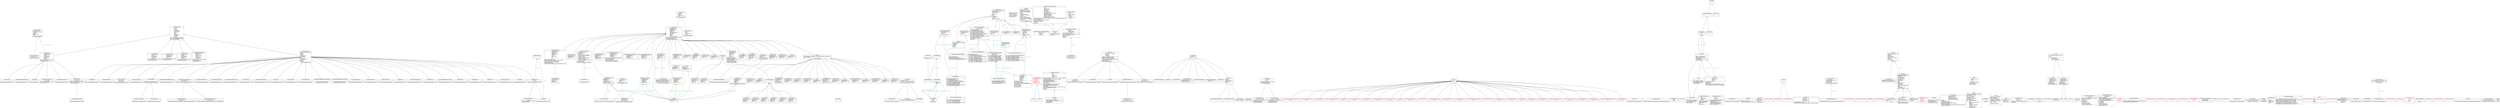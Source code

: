 digraph "classes_1" {
rankdir=BT
charset="utf-8"
"awscli.customizations.emr.listclusters.ActiveStateArgument" [color="black", fontcolor="black", label=<{ActiveStateArgument|<br ALIGN="LEFT"/>|add_to_params(parameters, value)<br ALIGN="LEFT"/>}>, shape="record", style="solid"];
"awscli.customizations.emr.addinstancegroups.AddInstanceGroups" [color="black", fontcolor="black", label=<{AddInstanceGroups|ARG_TABLE : list<br ALIGN="LEFT"/>DESCRIPTION : str<br ALIGN="LEFT"/>NAME : str<br ALIGN="LEFT"/>|}>, shape="record", style="solid"];
"awscli.customizations.configure.addmodel.AddModelCommand" [color="black", fontcolor="black", label=<{AddModelCommand|ARG_TABLE : list<br ALIGN="LEFT"/>DESCRITPION : str<br ALIGN="LEFT"/>NAME : str<br ALIGN="LEFT"/>|}>, shape="record", style="solid"];
"awscli.customizations.emr.addsteps.AddSteps" [color="black", fontcolor="black", label=<{AddSteps|ARG_TABLE : list<br ALIGN="LEFT"/>DESCRIPTION : str<br ALIGN="LEFT"/>NAME : str<br ALIGN="LEFT"/>|}>, shape="record", style="solid"];
"awscli.customizations.sessendemail.AddressesArgument" [color="black", fontcolor="black", label=<{AddressesArgument|<br ALIGN="LEFT"/>|add_to_params(parameters, value)<br ALIGN="LEFT"/>}>, shape="record", style="solid"];
"awscli.customizations.s3.utils.AppendFilter" [color="black", fontcolor="black", label=<{AppendFilter|<br ALIGN="LEFT"/>|}>, shape="record", style="solid"];
"awscli.argparser.ArgTableArgParser" [color="black", fontcolor="black", label=<{ArgTableArgParser|<br ALIGN="LEFT"/>|parse_known_args(args, namespace)<br ALIGN="LEFT"/>}>, shape="record", style="solid"];
"awscli.customizations.ec2runinstances.AssociatePublicIpAddressArgument" [color="black", fontcolor="black", label=<{AssociatePublicIpAddressArgument|<br ALIGN="LEFT"/>|add_to_params(parameters, value)<br ALIGN="LEFT"/>}>, shape="record", style="solid"];
"awscli.shorthand.BackCompatVisitor" [color="black", fontcolor="black", label=<{BackCompatVisitor|<br ALIGN="LEFT"/>|}>, shape="record", style="solid"];
"awscli.testutils.BaseAWSCommandParamsTest" [color="black", fontcolor="black", label=<{BaseAWSCommandParamsTest|driver<br ALIGN="LEFT"/>environ : dict<br ALIGN="LEFT"/>environ_patch<br ALIGN="LEFT"/>http_response<br ALIGN="LEFT"/>last_kwargs<br ALIGN="LEFT"/>last_params : dict<br ALIGN="LEFT"/>last_request_dict<br ALIGN="LEFT"/>make_request_is_patched : bool<br ALIGN="LEFT"/>make_request_patch<br ALIGN="LEFT"/>maxDiff : NoneType<br ALIGN="LEFT"/>operations_called : list<br ALIGN="LEFT"/>parsed_response : dict<br ALIGN="LEFT"/>parsed_responses : NoneType<br ALIGN="LEFT"/>|assert_params_for_cmd(cmd, params, expected_rc, stderr_contains, ignore_params)<br ALIGN="LEFT"/>before_call(params)<br ALIGN="LEFT"/>before_parameter_build(params, model)<br ALIGN="LEFT"/>patch_make_request()<br ALIGN="LEFT"/>run_cmd(cmd, expected_rc)<br ALIGN="LEFT"/>setUp()<br ALIGN="LEFT"/>tearDown()<br ALIGN="LEFT"/>}>, shape="record", style="solid"];
"awscli.testutils.BaseAWSHelpOutputTest" [color="black", fontcolor="black", label=<{BaseAWSHelpOutputTest|renderer<br ALIGN="LEFT"/>renderer_mock<br ALIGN="LEFT"/>renderer_patch<br ALIGN="LEFT"/>|assert_contains(contains)<br ALIGN="LEFT"/>assert_contains_with_count(contains, count)<br ALIGN="LEFT"/>assert_not_contains(contents)<br ALIGN="LEFT"/>assert_text_order()<br ALIGN="LEFT"/>setUp()<br ALIGN="LEFT"/>tearDown()<br ALIGN="LEFT"/>}>, shape="record", style="solid"];
"awscli.testutils.BaseAWSPreviewCommandParamsTest" [color="black", fontcolor="black", label=<{BaseAWSPreviewCommandParamsTest|preview_patch<br ALIGN="LEFT"/>|setUp()<br ALIGN="LEFT"/>tearDown()<br ALIGN="LEFT"/>}>, shape="record", style="solid"];
"awscli.arguments.BaseCLIArgument" [color="black", fontcolor="black", label=<{BaseCLIArgument|choices<br ALIGN="LEFT"/>cli_name<br ALIGN="LEFT"/>cli_type<br ALIGN="LEFT"/>cli_type_name<br ALIGN="LEFT"/>documentation<br ALIGN="LEFT"/>group_name<br ALIGN="LEFT"/>name<br ALIGN="LEFT"/>nargs<br ALIGN="LEFT"/>positional_arg<br ALIGN="LEFT"/>py_name<br ALIGN="LEFT"/>required<br ALIGN="LEFT"/>synopsis<br ALIGN="LEFT"/>|add_to_arg_table(argument_table)<br ALIGN="LEFT"/><I>add_to_params</I>(parameters, value)<br ALIGN="LEFT"/><I>add_to_parser</I>(parser)<br ALIGN="LEFT"/>}>, shape="record", style="solid"];
"awscli.testutils.BaseCLIDriverTest" [color="black", fontcolor="black", label=<{BaseCLIDriverTest|driver<br ALIGN="LEFT"/>environ : dict<br ALIGN="LEFT"/>environ_patch<br ALIGN="LEFT"/>session<br ALIGN="LEFT"/>|setUp()<br ALIGN="LEFT"/>tearDown()<br ALIGN="LEFT"/>}>, shape="record", style="solid"];
"awscli.errorhandler.BaseOperationError" [color="black", fontcolor="red", label=<{BaseOperationError|MSG_TEMPLATE : str<br ALIGN="LEFT"/>error_code<br ALIGN="LEFT"/>error_message<br ALIGN="LEFT"/>error_type<br ALIGN="LEFT"/>http_status_code<br ALIGN="LEFT"/>operation_name<br ALIGN="LEFT"/>|}>, shape="record", style="solid"];
"awscli.testutils.BaseS3CLICommand" [color="black", fontcolor="black", label=<{BaseS3CLICommand|client<br ALIGN="LEFT"/>files<br ALIGN="LEFT"/>region : str<br ALIGN="LEFT"/>regions : dict<br ALIGN="LEFT"/>session<br ALIGN="LEFT"/>|assert_key_contents_equal(bucket, key, expected_contents)<br ALIGN="LEFT"/>assert_no_errors(p)<br ALIGN="LEFT"/>content_type_for_key(bucket_name, key_name)<br ALIGN="LEFT"/>create_bucket(name, region)<br ALIGN="LEFT"/>delete_bucket(bucket_name)<br ALIGN="LEFT"/>delete_key(bucket_name, key_name)<br ALIGN="LEFT"/><I>extra_setup</I>()<br ALIGN="LEFT"/><I>extra_teardown</I>()<br ALIGN="LEFT"/>get_key_contents(bucket_name, key_name)<br ALIGN="LEFT"/>head_object(bucket_name, key_name)<br ALIGN="LEFT"/>key_exists(bucket_name, key_name)<br ALIGN="LEFT"/>list_buckets()<br ALIGN="LEFT"/>put_object(bucket_name, key_name, contents, extra_args)<br ALIGN="LEFT"/>remove_all_objects(bucket_name)<br ALIGN="LEFT"/>setUp()<br ALIGN="LEFT"/>tearDown()<br ALIGN="LEFT"/>}>, shape="record", style="solid"];
"awscli.customizations.s3.syncstrategy.base.BaseSync" [color="black", fontcolor="black", label=<{BaseSync|ARGUMENT : NoneType<br ALIGN="LEFT"/>arg_dest<br ALIGN="LEFT"/>arg_name<br ALIGN="LEFT"/>sync_type<br ALIGN="LEFT"/>|add_sync_argument(arg_table)<br ALIGN="LEFT"/>compare_size(src_file, dest_file)<br ALIGN="LEFT"/>compare_time(src_file, dest_file)<br ALIGN="LEFT"/><I>determine_should_sync</I>(src_file, dest_file)<br ALIGN="LEFT"/>register_strategy(session)<br ALIGN="LEFT"/>total_seconds(td)<br ALIGN="LEFT"/>use_sync_strategy(params)<br ALIGN="LEFT"/>}>, shape="record", style="solid"];
"awscli.customizations.commands.BasicCommand" [color="black", fontcolor="black", label=<{BasicCommand|ARG_TABLE : list<br ALIGN="LEFT"/>DESCRIPTION : str<br ALIGN="LEFT"/>EXAMPLES : str<br ALIGN="LEFT"/>FROM_FILE<br ALIGN="LEFT"/>NAME : str<br ALIGN="LEFT"/>SUBCOMMANDS : list<br ALIGN="LEFT"/>SYNOPSIS : str<br ALIGN="LEFT"/>arg_table<br ALIGN="LEFT"/>lineage<br ALIGN="LEFT"/>name<br ALIGN="LEFT"/>subcommand_table<br ALIGN="LEFT"/>|add_command(command_table, session)<br ALIGN="LEFT"/>create_help_command()<br ALIGN="LEFT"/>create_help_command_table()<br ALIGN="LEFT"/>}>, shape="record", style="solid"];
"awscli.customizations.commands.BasicDocHandler" [color="black", fontcolor="black", label=<{BasicDocHandler|doc<br ALIGN="LEFT"/>|build_translation_map()<br ALIGN="LEFT"/>doc_description(help_command)<br ALIGN="LEFT"/>doc_examples(help_command)<br ALIGN="LEFT"/><I>doc_output</I>(help_command, event_name)<br ALIGN="LEFT"/>doc_subitem(command_name, help_command)<br ALIGN="LEFT"/><I>doc_subitems_end</I>(help_command)<br ALIGN="LEFT"/>doc_subitems_start(help_command)<br ALIGN="LEFT"/>doc_synopsis_end(help_command)<br ALIGN="LEFT"/>doc_synopsis_option(arg_name, help_command)<br ALIGN="LEFT"/>doc_synopsis_start(help_command)<br ALIGN="LEFT"/>}>, shape="record", style="solid"];
"awscli.customizations.commands.BasicHelp" [color="black", fontcolor="black", label=<{BasicHelp|EventHandlerClass : NoneType<br ALIGN="LEFT"/>description<br ALIGN="LEFT"/>event_class<br ALIGN="LEFT"/>examples<br ALIGN="LEFT"/>name<br ALIGN="LEFT"/>synopsis<br ALIGN="LEFT"/>|}>, shape="record", style="solid"];
"awscli.customizations.s3.tasks.BasicTask" [color="black", fontcolor="black", label=<{BasicTask|filename<br ALIGN="LEFT"/>parameters<br ALIGN="LEFT"/>payload : NoneType<br ALIGN="LEFT"/>result_queue<br ALIGN="LEFT"/>session<br ALIGN="LEFT"/>|}>, shape="record", style="solid"];
"awscli.compat.BinaryStdout" [color="black", fontcolor="black", label=<{BinaryStdout|previous_mode<br ALIGN="LEFT"/>|}>, shape="record", style="solid"];
"awscli.customizations.sessendemail.BodyArgument" [color="black", fontcolor="black", label=<{BodyArgument|<br ALIGN="LEFT"/>|add_to_params(parameters, value)<br ALIGN="LEFT"/>}>, shape="record", style="solid"];
"awscli.arguments.BooleanArgument" [color="black", fontcolor="black", label=<{BooleanArgument|group_name<br ALIGN="LEFT"/>|add_to_arg_table(argument_table)<br ALIGN="LEFT"/>add_to_params(parameters, value)<br ALIGN="LEFT"/>add_to_parser(parser)<br ALIGN="LEFT"/>}>, shape="record", style="solid"];
"awscli.customizations.emr.config.BooleanConfiguration" [color="black", fontcolor="black", label=<{BooleanConfiguration|no_version_arg_name<br ALIGN="LEFT"/>|add(command, parsed_args, value)<br ALIGN="LEFT"/>is_applicable(command)<br ALIGN="LEFT"/>is_present(parsed_args)<br ALIGN="LEFT"/>}>, shape="record", style="solid"];
"awscli.customizations.emr.exceptions.BothSseAndEncryptionConfiguredError" [color="black", fontcolor="red", label=<{BothSseAndEncryptionConfiguredError|fmt : str<br ALIGN="LEFT"/>|}>, shape="record", style="solid"];
"awscli.customizations.s3.utils.BucketLister" [color="black", fontcolor="black", label=<{BucketLister|<br ALIGN="LEFT"/>|list_objects(bucket, prefix, page_size)<br ALIGN="LEFT"/>}>, shape="record", style="solid"];
"awscli.customizations.ec2bundleinstance.BundleArgument" [color="black", fontcolor="black", label=<{BundleArgument|<br ALIGN="LEFT"/>|add_to_params(parameters, value)<br ALIGN="LEFT"/>}>, shape="record", style="solid"];
"awscli.argparser.CLIArgParser" [color="black", fontcolor="black", label=<{CLIArgParser|ChoicesPerLine : int<br ALIGN="LEFT"/>Formatter : RawTextHelpFormatter<br ALIGN="LEFT"/>|parse_known_args(args, namespace)<br ALIGN="LEFT"/>}>, shape="record", style="solid"];
"awscli.arguments.CLIArgument" [color="black", fontcolor="black", label=<{CLIArgument|TYPE_MAP : dict<br ALIGN="LEFT"/>argument_model<br ALIGN="LEFT"/>cli_type<br ALIGN="LEFT"/>cli_type_name<br ALIGN="LEFT"/>documentation<br ALIGN="LEFT"/>py_name<br ALIGN="LEFT"/>required<br ALIGN="LEFT"/>|add_to_params(parameters, value)<br ALIGN="LEFT"/>add_to_parser(parser)<br ALIGN="LEFT"/>}>, shape="record", style="solid"];
"awscli.clidriver.CLICommand" [color="black", fontcolor="black", label=<{CLICommand|arg_table<br ALIGN="LEFT"/>lineage<br ALIGN="LEFT"/>lineage_names<br ALIGN="LEFT"/>name<br ALIGN="LEFT"/>|create_help_command()<br ALIGN="LEFT"/>}>, shape="record", style="solid"];
"awscli.clidocs.CLIDocumentEventHandler" [color="black", fontcolor="black", label=<{CLIDocumentEventHandler|help_command<br ALIGN="LEFT"/>|build_translation_map()<br ALIGN="LEFT"/>doc_breadcrumbs(help_command)<br ALIGN="LEFT"/>doc_description(help_command)<br ALIGN="LEFT"/>doc_option(arg_name, help_command)<br ALIGN="LEFT"/>doc_options_start(help_command)<br ALIGN="LEFT"/>doc_relateditem(help_command, related_item)<br ALIGN="LEFT"/>doc_relateditems_start(help_command)<br ALIGN="LEFT"/>doc_synopsis_end(help_command)<br ALIGN="LEFT"/>doc_synopsis_option(arg_name, help_command)<br ALIGN="LEFT"/>doc_synopsis_start(help_command)<br ALIGN="LEFT"/>doc_title(help_command)<br ALIGN="LEFT"/>register(session, event_class)<br ALIGN="LEFT"/>unregister()<br ALIGN="LEFT"/>}>, shape="record", style="solid"];
"awscli.clidriver.CLIDriver" [color="black", fontcolor="black", label=<{CLIDriver|session<br ALIGN="LEFT"/>|create_help_command()<br ALIGN="LEFT"/>main(args)<br ALIGN="LEFT"/>}>, shape="record", style="solid"];
"awscli.clidriver.CLIOperationCaller" [color="black", fontcolor="black", label=<{CLIOperationCaller|<br ALIGN="LEFT"/>|invoke(service_name, operation_name, parameters, parsed_globals)<br ALIGN="LEFT"/>}>, shape="record", style="solid"];
"awscli.testutils.CapturedOutput" [color="black", fontcolor="black", label=<{CapturedOutput|stderr<br ALIGN="LEFT"/>stdout<br ALIGN="LEFT"/>|}>, shape="record", style="solid"];
"awscli.testutils.CapturedRenderer" [color="black", fontcolor="black", label=<{CapturedRenderer|rendered_contents : str<br ALIGN="LEFT"/>|render(contents)<br ALIGN="LEFT"/>}>, shape="record", style="solid"];
"awscli.customizations.ec2secgroupsimplify.CidrArgument" [color="black", fontcolor="black", label=<{CidrArgument|<br ALIGN="LEFT"/>|add_to_params(parameters, value)<br ALIGN="LEFT"/>}>, shape="record", style="solid"];
"awscli.customizations.cliinputjson.CliInputJSONArgument" [color="black", fontcolor="black", label=<{CliInputJSONArgument|ARG_DATA : dict<br ALIGN="LEFT"/>|add_to_call_parameters(call_parameters, parsed_args, parsed_globals)<br ALIGN="LEFT"/>}>, shape="record", style="solid"];
"awscli.errorhandler.ClientError" [color="black", fontcolor="red", label=<{ClientError|<br ALIGN="LEFT"/>|}>, shape="record", style="solid"];
"awscli.customizations.cloudtrail.subscribe.CloudTrailError" [color="black", fontcolor="red", label=<{CloudTrailError|<br ALIGN="LEFT"/>|}>, shape="record", style="solid"];
"awscli.customizations.cloudtrail.subscribe.CloudTrailSubscribe" [color="black", fontcolor="black", label=<{CloudTrailSubscribe|ARG_TABLE : list<br ALIGN="LEFT"/>DESCRIPTION : str<br ALIGN="LEFT"/>NAME : str<br ALIGN="LEFT"/>SYNOPSIS : str<br ALIGN="LEFT"/>UPDATE : bool<br ALIGN="LEFT"/>cloudtrail<br ALIGN="LEFT"/>iam<br ALIGN="LEFT"/>region_name<br ALIGN="LEFT"/>s3<br ALIGN="LEFT"/>sns<br ALIGN="LEFT"/>|merge_sns_policy(left, right)<br ALIGN="LEFT"/>setup_new_bucket(bucket, prefix, custom_policy)<br ALIGN="LEFT"/>setup_new_topic(topic, custom_policy)<br ALIGN="LEFT"/>setup_services(args, parsed_globals)<br ALIGN="LEFT"/>start_cloudtrail(name)<br ALIGN="LEFT"/>upsert_cloudtrail_config(name, bucket, prefix, topic, gse)<br ALIGN="LEFT"/>}>, shape="record", style="solid"];
"awscli.customizations.cloudtrail.subscribe.CloudTrailUpdate" [color="black", fontcolor="black", label=<{CloudTrailUpdate|DESCRIPTION : str<br ALIGN="LEFT"/>NAME : str<br ALIGN="LEFT"/>SYNOPSIS : str<br ALIGN="LEFT"/>UPDATE : bool<br ALIGN="LEFT"/>|}>, shape="record", style="solid"];
"awscli.customizations.cloudtrail.validation.CloudTrailValidateLogs" [color="black", fontcolor="black", label=<{CloudTrailValidateLogs|ARG_TABLE : list<br ALIGN="LEFT"/>DESCRIPTION : str<br ALIGN="LEFT"/>NAME : str<br ALIGN="LEFT"/>cloudtrail_client : NoneType<br ALIGN="LEFT"/>end_time : NoneType, datetime<br ALIGN="LEFT"/>is_verbose : bool<br ALIGN="LEFT"/>s3_bucket : NoneType<br ALIGN="LEFT"/>s3_client_provider : NoneType<br ALIGN="LEFT"/>s3_prefix : NoneType<br ALIGN="LEFT"/>start_time : NoneType, datetime<br ALIGN="LEFT"/>trail_arn : NoneType<br ALIGN="LEFT"/>|handle_args(args)<br ALIGN="LEFT"/>setup_services(args, parsed_globals)<br ALIGN="LEFT"/>}>, shape="record", style="solid"];
"awscli.customizations.emr.listclusters.ClusterStatesArgument" [color="black", fontcolor="black", label=<{ClusterStatesArgument|<br ALIGN="LEFT"/>|add_to_params(parameters, value)<br ALIGN="LEFT"/>}>, shape="record", style="solid"];
"awscli.customizations.emr.exceptions.ClusterStatesFilterValidationError" [color="black", fontcolor="red", label=<{ClusterStatesFilterValidationError|fmt : str<br ALIGN="LEFT"/>|}>, shape="record", style="solid"];
"awscli.customizations.emr.exceptions.ClusterTerminatedError" [color="black", fontcolor="red", label=<{ClusterTerminatedError|fmt : str<br ALIGN="LEFT"/>|}>, shape="record", style="solid"];
"awscli.customizations.awslambda.CodeArgument" [color="black", fontcolor="black", label=<{CodeArgument|<br ALIGN="LEFT"/>|add_to_params(parameters, value)<br ALIGN="LEFT"/>}>, shape="record", style="solid"];
"awscli.customizations.codecommit.CodeCommitCommand" [color="black", fontcolor="black", label=<{CodeCommitCommand|DESCRIPTION : str<br ALIGN="LEFT"/>EXAMPLES : str<br ALIGN="LEFT"/>NAME : str<br ALIGN="LEFT"/>SUBCOMMANDS : list<br ALIGN="LEFT"/>SYNOPSIS : str<br ALIGN="LEFT"/>|}>, shape="record", style="solid"];
"awscli.customizations.codecommit.CodeCommitGetCommand" [color="black", fontcolor="black", label=<{CodeCommitGetCommand|ARG_TABLE : list<br ALIGN="LEFT"/>DESCRIPTION : str<br ALIGN="LEFT"/>EXAMPLES : str<br ALIGN="LEFT"/>NAME : str<br ALIGN="LEFT"/>SYNOPSIS : str<br ALIGN="LEFT"/>|extract_region(parameters, parsed_globals)<br ALIGN="LEFT"/>extract_url(parameters)<br ALIGN="LEFT"/>read_git_parameters()<br ALIGN="LEFT"/>sign_request(region, url_to_sign)<br ALIGN="LEFT"/>write_git_parameters(signature)<br ALIGN="LEFT"/>}>, shape="record", style="solid"];
"awscli.customizations.codecommit.CodeCommitNoOpEraseCommand" [color="black", fontcolor="black", label=<{CodeCommitNoOpEraseCommand|DESCRIPTION : str<br ALIGN="LEFT"/>EXAMPLES : str<br ALIGN="LEFT"/>NAME : str<br ALIGN="LEFT"/>SYNOPSIS : str<br ALIGN="LEFT"/>|}>, shape="record", style="solid"];
"awscli.customizations.codecommit.CodeCommitNoOpStoreCommand" [color="black", fontcolor="black", label=<{CodeCommitNoOpStoreCommand|DESCRIPTION : str<br ALIGN="LEFT"/>EXAMPLES : str<br ALIGN="LEFT"/>NAME : str<br ALIGN="LEFT"/>SYNOPSIS : str<br ALIGN="LEFT"/>|}>, shape="record", style="solid"];
"awscli.table.ColorizedStyler" [color="black", fontcolor="black", label=<{ColorizedStyler|<br ALIGN="LEFT"/>|style_header_column(text)<br ALIGN="LEFT"/>style_indentation_char(text)<br ALIGN="LEFT"/>style_row_element(text)<br ALIGN="LEFT"/>style_title(text)<br ALIGN="LEFT"/>}>, shape="record", style="solid"];
"awscli.customizations.emr.command.Command" [color="black", fontcolor="black", label=<{Command|UNSUPPORTED_COMMANDS_FOR_RELEASE_BASED_CLUSTERS : set<br ALIGN="LEFT"/>region : NoneType<br ALIGN="LEFT"/>|supports_arg(name)<br ALIGN="LEFT"/>}>, shape="record", style="solid"];
"awscli.customizations.s3.subcommands.CommandArchitecture" [color="black", fontcolor="black", label=<{CommandArchitecture|cmd<br ALIGN="LEFT"/>instructions : list<br ALIGN="LEFT"/>parameters<br ALIGN="LEFT"/>session<br ALIGN="LEFT"/>|choose_sync_strategies()<br ALIGN="LEFT"/>create_instructions()<br ALIGN="LEFT"/>needs_filegenerator()<br ALIGN="LEFT"/>run()<br ALIGN="LEFT"/>set_clients()<br ALIGN="LEFT"/>}>, shape="record", style="solid"];
"awscli.customizations.s3.subcommands.CommandParameters" [color="black", fontcolor="black", label=<{CommandParameters|cmd<br ALIGN="LEFT"/>parameters<br ALIGN="LEFT"/>usage<br ALIGN="LEFT"/>|add_endpoint_url(parsed_globals)<br ALIGN="LEFT"/>add_page_size(parsed_args)<br ALIGN="LEFT"/>add_paths(paths)<br ALIGN="LEFT"/>add_region(parsed_globals)<br ALIGN="LEFT"/>add_verify_ssl(parsed_globals)<br ALIGN="LEFT"/>check_path_type(paths)<br ALIGN="LEFT"/>}>, shape="record", style="solid"];
"awscli.customizations.removals.CommandRemover" [color="black", fontcolor="black", label=<{CommandRemover|<br ALIGN="LEFT"/>|remove(on_event, remove_commands)<br ALIGN="LEFT"/>}>, shape="record", style="solid"];
"awscli.customizations.s3.comparator.Comparator" [color="black", fontcolor="black", label=<{Comparator|<br ALIGN="LEFT"/>|call(src_files, dest_files)<br ALIGN="LEFT"/>compare_comp_key(src_file, dest_file)<br ALIGN="LEFT"/>}>, shape="record", style="solid"];
"awscli.customizations.s3.tasks.CompleteDownloadTask" [color="black", fontcolor="black", label=<{CompleteDownloadTask|<br ALIGN="LEFT"/>|}>, shape="record", style="solid"];
"awscli.customizations.s3.tasks.CompleteMultipartUploadTask" [color="black", fontcolor="black", label=<{CompleteMultipartUploadTask|<br ALIGN="LEFT"/>|}>, shape="record", style="solid"];
"awscli.completer.Completer" [color="black", fontcolor="black", label=<{Completer|cmdline : NoneType<br ALIGN="LEFT"/>command_hc : NoneType<br ALIGN="LEFT"/>command_name : NoneType<br ALIGN="LEFT"/>current_word : NoneType<br ALIGN="LEFT"/>driver<br ALIGN="LEFT"/>main_hc<br ALIGN="LEFT"/>main_options : list<br ALIGN="LEFT"/>non_options : NoneType<br ALIGN="LEFT"/>options<br ALIGN="LEFT"/>point : NoneType<br ALIGN="LEFT"/>previous_word : NoneType<br ALIGN="LEFT"/>subcommand_hc : NoneType<br ALIGN="LEFT"/>subcommand_name : NoneType<br ALIGN="LEFT"/>words<br ALIGN="LEFT"/>|complete(cmdline, point)<br ALIGN="LEFT"/>}>, shape="record", style="solid"];
"awscli.customizations.configure.ConfigFileWriter" [color="black", fontcolor="black", label=<{ConfigFileWriter|OPTION_REGEX<br ALIGN="LEFT"/>SECTION_REGEX<br ALIGN="LEFT"/>|update_config(new_values, config_filename)<br ALIGN="LEFT"/>}>, shape="record", style="solid"];
"awscli.customizations.configure.ConfigValue" [color="black", fontcolor="black", label=<{ConfigValue|config_type<br ALIGN="LEFT"/>config_variable<br ALIGN="LEFT"/>value : str<br ALIGN="LEFT"/>|mask_value()<br ALIGN="LEFT"/>}>, shape="record", style="solid"];
"awscli.customizations.emr.configutils.ConfigWriter" [color="black", fontcolor="black", label=<{ConfigWriter|config_file_writer<br ALIGN="LEFT"/>section : str<br ALIGN="LEFT"/>session<br ALIGN="LEFT"/>|update_config(key, value)<br ALIGN="LEFT"/>}>, shape="record", style="solid"];
"awscli.customizations.emr.config.Configuration" [color="black", fontcolor="black", label=<{Configuration|arg_name<br ALIGN="LEFT"/>name<br ALIGN="LEFT"/>|<I>add</I>(command, parsed_args, value)<br ALIGN="LEFT"/><I>is_applicable</I>(command)<br ALIGN="LEFT"/><I>is_present</I>(parsed_args)<br ALIGN="LEFT"/>}>, shape="record", style="solid"];
"awscli.customizations.configservice.putconfigurationrecorder.ConfigurationRecorderArgument" [color="black", fontcolor="black", label=<{ConfigurationRecorderArgument|<br ALIGN="LEFT"/>|add_to_params(parameters, value)<br ALIGN="LEFT"/>}>, shape="record", style="solid"];
"awscli.customizations.configure.ConfigureCommand" [color="black", fontcolor="black", label=<{ConfigureCommand|DESCRIPTION<br ALIGN="LEFT"/>EXAMPLES : str<br ALIGN="LEFT"/>NAME : str<br ALIGN="LEFT"/>SUBCOMMANDS : list<br ALIGN="LEFT"/>SYNOPSIS : str<br ALIGN="LEFT"/>VALUES_TO_PROMPT : list<br ALIGN="LEFT"/>|}>, shape="record", style="solid"];
"awscli.customizations.configure.ConfigureGetCommand" [color="black", fontcolor="black", label=<{ConfigureGetCommand|ARG_TABLE : list<br ALIGN="LEFT"/>DESCRIPTION<br ALIGN="LEFT"/>EXAMPLES<br ALIGN="LEFT"/>NAME : str<br ALIGN="LEFT"/>SYNOPSIS : str<br ALIGN="LEFT"/>|}>, shape="record", style="solid"];
"awscli.customizations.configure.ConfigureListCommand" [color="black", fontcolor="black", label=<{ConfigureListCommand|DESCRIPTION : str<br ALIGN="LEFT"/>EXAMPLES : str<br ALIGN="LEFT"/>NAME : str<br ALIGN="LEFT"/>SYNOPSIS : str<br ALIGN="LEFT"/>|}>, shape="record", style="solid"];
"awscli.customizations.configure.ConfigureSetCommand" [color="black", fontcolor="black", label=<{ConfigureSetCommand|ARG_TABLE : list<br ALIGN="LEFT"/>DESCRIPTION<br ALIGN="LEFT"/>EXAMPLES<br ALIGN="LEFT"/>NAME : str<br ALIGN="LEFT"/>SYNOPSIS : str<br ALIGN="LEFT"/>|}>, shape="record", style="solid"];
"awscli.customizations.s3.tasks.CopyPartTask" [color="black", fontcolor="black", label=<{CopyPartTask|<br ALIGN="LEFT"/>|}>, shape="record", style="solid"];
"awscli.customizations.ec2addcount.CountArgument" [color="black", fontcolor="black", label=<{CountArgument|argument_model<br ALIGN="LEFT"/>cli_name<br ALIGN="LEFT"/>cli_type_name<br ALIGN="LEFT"/>documentation<br ALIGN="LEFT"/>required<br ALIGN="LEFT"/>|add_to_params(parameters, value)<br ALIGN="LEFT"/>add_to_parser(parser)<br ALIGN="LEFT"/>}>, shape="record", style="solid"];
"awscli.customizations.s3.subcommands.CpCommand" [color="black", fontcolor="black", label=<{CpCommand|ARG_TABLE<br ALIGN="LEFT"/>DESCRIPTION : str<br ALIGN="LEFT"/>NAME : str<br ALIGN="LEFT"/>USAGE : str<br ALIGN="LEFT"/>|}>, shape="record", style="solid"];
"awscli.customizations.emr.createcluster.CreateCluster" [color="black", fontcolor="black", label=<{CreateCluster|ARG_TABLE : list<br ALIGN="LEFT"/>DESCRIPTION : str<br ALIGN="LEFT"/>EXAMPLES<br ALIGN="LEFT"/>NAME : str<br ALIGN="LEFT"/>SYNOPSIS<br ALIGN="LEFT"/>|validate_no_emrfs_configuration(cluster)<br ALIGN="LEFT"/>}>, shape="record", style="solid"];
"awscli.customizations.datapipeline.createdefaultroles.CreateDefaultRoles" [color="black", fontcolor="black", label=<{CreateDefaultRoles|DESCRIPTION : str<br ALIGN="LEFT"/>NAME : str<br ALIGN="LEFT"/>|}>, shape="record", style="solid"];
"awscli.customizations.emr.createdefaultroles.CreateDefaultRoles" [color="black", fontcolor="black", label=<{CreateDefaultRoles|ARG_TABLE : list<br ALIGN="LEFT"/>DESCRIPTION : str<br ALIGN="LEFT"/>NAME : str<br ALIGN="LEFT"/>emr_endpoint_url<br ALIGN="LEFT"/>iam_endpoint_url<br ALIGN="LEFT"/>|}>, shape="record", style="solid"];
"awscli.customizations.s3.fileinfo.CreateDirectoryError" [color="black", fontcolor="red", label=<{CreateDirectoryError|<br ALIGN="LEFT"/>|}>, shape="record", style="solid"];
"awscli.customizations.emr.hbase.CreateHBaseBackup" [color="black", fontcolor="black", label=<{CreateHBaseBackup|ARG_TABLE : list<br ALIGN="LEFT"/>DESCRIPTION : str<br ALIGN="LEFT"/>NAME : str<br ALIGN="LEFT"/>|}>, shape="record", style="solid"];
"awscli.customizations.s3.tasks.CreateLocalFileTask" [color="black", fontcolor="black", label=<{CreateLocalFileTask|<br ALIGN="LEFT"/>|}>, shape="record", style="solid"];
"awscli.customizations.s3.tasks.CreateMultipartUploadTask" [color="black", fontcolor="black", label=<{CreateMultipartUploadTask|<br ALIGN="LEFT"/>|}>, shape="record", style="solid"];
"awscli.customizations.emr.listclusters.CreatedAfter" [color="black", fontcolor="black", label=<{CreatedAfter|<br ALIGN="LEFT"/>|add_to_params(parameters, value)<br ALIGN="LEFT"/>}>, shape="record", style="solid"];
"awscli.customizations.emr.listclusters.CreatedBefore" [color="black", fontcolor="black", label=<{CreatedBefore|<br ALIGN="LEFT"/>|add_to_params(parameters, value)<br ALIGN="LEFT"/>}>, shape="record", style="solid"];
"awscli.arguments.CustomArgument" [color="black", fontcolor="black", label=<{CustomArgument|argument_model : NoneType<br ALIGN="LEFT"/>choices<br ALIGN="LEFT"/>cli_name<br ALIGN="LEFT"/>cli_type<br ALIGN="LEFT"/>cli_type_name<br ALIGN="LEFT"/>documentation<br ALIGN="LEFT"/>group_name<br ALIGN="LEFT"/>nargs<br ALIGN="LEFT"/>no_paramfile : bool<br ALIGN="LEFT"/>positional_arg<br ALIGN="LEFT"/>required<br ALIGN="LEFT"/>synopsis<br ALIGN="LEFT"/>|add_to_parser(parser)<br ALIGN="LEFT"/>}>, shape="record", style="solid"];
"awscli.customizations.s3.syncstrategy.delete.DeleteSync" [color="black", fontcolor="black", label=<{DeleteSync|ARGUMENT : dict<br ALIGN="LEFT"/>|determine_should_sync(src_file, dest_file)<br ALIGN="LEFT"/>}>, shape="record", style="solid"];
"awscli.customizations.codedeploy.deregister.Deregister" [color="black", fontcolor="black", label=<{Deregister|ARG_TABLE : list<br ALIGN="LEFT"/>DESCRIPTION : str<br ALIGN="LEFT"/>NAME : str<br ALIGN="LEFT"/>codedeploy<br ALIGN="LEFT"/>iam<br ALIGN="LEFT"/>|}>, shape="record", style="solid"];
"awscli.customizations.emr.describecluster.DescribeCluster" [color="black", fontcolor="black", label=<{DescribeCluster|ARG_TABLE : list<br ALIGN="LEFT"/>DESCRIPTION : str<br ALIGN="LEFT"/>NAME : str<br ALIGN="LEFT"/>|}>, shape="record", style="solid"];
"awscli.customizations.cloudtrail.validation.DigestError" [color="black", fontcolor="red", label=<{DigestError|<br ALIGN="LEFT"/>|}>, shape="record", style="solid"];
"awscli.customizations.cloudtrail.validation.DigestProvider" [color="black", fontcolor="black", label=<{DigestProvider|account_id<br ALIGN="LEFT"/>trail_home_region<br ALIGN="LEFT"/>trail_name<br ALIGN="LEFT"/>trail_source_region<br ALIGN="LEFT"/>|fetch_digest(bucket, key)<br ALIGN="LEFT"/>load_digest_keys_in_range(bucket, prefix, start_date, end_date)<br ALIGN="LEFT"/>}>, shape="record", style="solid"];
"awscli.customizations.cloudtrail.validation.DigestSignatureError" [color="black", fontcolor="red", label=<{DigestSignatureError|<br ALIGN="LEFT"/>|}>, shape="record", style="solid"];
"awscli.customizations.cloudtrail.validation.DigestTraverser" [color="black", fontcolor="black", label=<{DigestTraverser|digest_provider<br ALIGN="LEFT"/>required_digest_keys : list<br ALIGN="LEFT"/>starting_bucket<br ALIGN="LEFT"/>starting_prefix<br ALIGN="LEFT"/>|traverse(start_date, end_date)<br ALIGN="LEFT"/>}>, shape="record", style="solid"];
"awscli.customizations.emr.hbase.DisableHBaseBackups" [color="black", fontcolor="black", label=<{DisableHBaseBackups|ARG_TABLE : list<br ALIGN="LEFT"/>DESCRIPTION : str<br ALIGN="LEFT"/>NAME : str<br ALIGN="LEFT"/>|}>, shape="record", style="solid"];
"awscli.customizations.datapipeline.DocSectionNotFoundError" [color="black", fontcolor="red", label=<{DocSectionNotFoundError|<br ALIGN="LEFT"/>|}>, shape="record", style="solid"];
"awscli.customizations.s3.tasks.DownloadCancelledError" [color="black", fontcolor="red", label=<{DownloadCancelledError|<br ALIGN="LEFT"/>|}>, shape="record", style="solid"];
"awscli.customizations.s3.tasks.DownloadPartTask" [color="black", fontcolor="black", label=<{DownloadPartTask|ITERATE_CHUNK_SIZE : int<br ALIGN="LEFT"/>READ_TIMEOUT : int<br ALIGN="LEFT"/>TOTAL_ATTEMPTS : int<br ALIGN="LEFT"/>|}>, shape="record", style="solid"];
"awscli.customizations.emr.exceptions.DuplicateEmrFsConfigurationError" [color="black", fontcolor="red", label=<{DuplicateEmrFsConfigurationError|fmt : str<br ALIGN="LEFT"/>|}>, shape="record", style="solid"];
"awscli.customizations.ecr.ECRLogin" [color="black", fontcolor="black", label=<{ECRLogin|ARG_TABLE : list<br ALIGN="LEFT"/>DESCRIPTION<br ALIGN="LEFT"/>NAME : str<br ALIGN="LEFT"/>|}>, shape="record", style="solid"];
"awscli.customizations.emr.exceptions.EmptyListError" [color="black", fontcolor="red", label=<{EmptyListError|fmt : str<br ALIGN="LEFT"/>|}>, shape="record", style="solid"];
"awscli.customizations.emr.exceptions.EmrError" [color="black", fontcolor="red", label=<{EmrError|fmt : str<br ALIGN="LEFT"/>kwargs : dict<br ALIGN="LEFT"/>|}>, shape="record", style="solid"];
"awscli.errorhandler.ErrorHandler" [color="black", fontcolor="black", label=<{ErrorHandler|<br ALIGN="LEFT"/>|}>, shape="record", style="solid"];
"awscli.customizations.s3.syncstrategy.exacttimestamps.ExactTimestampsSync" [color="black", fontcolor="black", label=<{ExactTimestampsSync|ARGUMENT : dict<br ALIGN="LEFT"/>|compare_time(src_file, dest_file)<br ALIGN="LEFT"/>}>, shape="record", style="solid"];
"awscli.help.ExecutableNotFoundError" [color="black", fontcolor="red", label=<{ExecutableNotFoundError|<br ALIGN="LEFT"/>|}>, shape="record", style="solid"];
"awscli.customizations.s3.executor.Executor" [color="black", fontcolor="black", label=<{Executor|IMMEDIATE_PRIORITY : int<br ALIGN="LEFT"/>STANDARD_PRIORITY : int<br ALIGN="LEFT"/>io_thread<br ALIGN="LEFT"/>num_tasks_failed<br ALIGN="LEFT"/>num_tasks_warned<br ALIGN="LEFT"/>num_threads<br ALIGN="LEFT"/>only_show_errors<br ALIGN="LEFT"/>print_thread<br ALIGN="LEFT"/>queue<br ALIGN="LEFT"/>quiet<br ALIGN="LEFT"/>result_queue<br ALIGN="LEFT"/>threads_list : list<br ALIGN="LEFT"/>write_queue<br ALIGN="LEFT"/>|initiate_shutdown(priority)<br ALIGN="LEFT"/>start()<br ALIGN="LEFT"/>submit(task)<br ALIGN="LEFT"/>wait_until_shutdown()<br ALIGN="LEFT"/>}>, shape="record", style="solid"];
"awscli.customizations.emr.listclusters.FailedStateArgument" [color="black", fontcolor="black", label=<{FailedStateArgument|<br ALIGN="LEFT"/>|add_to_params(parameters, value)<br ALIGN="LEFT"/>}>, shape="record", style="solid"];
"awscli.customizations.iamvirtmfa.FileArgument" [color="black", fontcolor="black", label=<{FileArgument|<br ALIGN="LEFT"/>|add_to_params(parameters, value)<br ALIGN="LEFT"/>}>, shape="record", style="solid"];
"awscli.testutils.FileCreator" [color="black", fontcolor="black", label=<{FileCreator|rootdir<br ALIGN="LEFT"/>|append_file(filename, contents)<br ALIGN="LEFT"/>create_file(filename, contents, mtime, mode)<br ALIGN="LEFT"/>full_path(filename)<br ALIGN="LEFT"/>remove_all()<br ALIGN="LEFT"/>}>, shape="record", style="solid"];
"awscli.customizations.s3.filegenerator.FileDecodingError" [color="black", fontcolor="red", label=<{FileDecodingError|ADVICE<br ALIGN="LEFT"/>directory<br ALIGN="LEFT"/>error_message<br ALIGN="LEFT"/>file_name<br ALIGN="LEFT"/>|}>, shape="record", style="solid"];
"awscli.customizations.s3.fileformat.FileFormat" [color="black", fontcolor="black", label=<{FileFormat|<br ALIGN="LEFT"/>|format(src, dest, parameters)<br ALIGN="LEFT"/>identify_type(path)<br ALIGN="LEFT"/>local_format(path, dir_op)<br ALIGN="LEFT"/>s3_format(path, dir_op)<br ALIGN="LEFT"/>}>, shape="record", style="solid"];
"awscli.customizations.s3.filegenerator.FileGenerator" [color="black", fontcolor="black", label=<{FileGenerator|follow_symlinks : bool<br ALIGN="LEFT"/>operation_name<br ALIGN="LEFT"/>page_size : NoneType<br ALIGN="LEFT"/>request_parameters : dict<br ALIGN="LEFT"/>result_queue : NoneType<br ALIGN="LEFT"/>|call(files)<br ALIGN="LEFT"/>list_files(path, dir_op)<br ALIGN="LEFT"/>list_objects(s3_path, dir_op)<br ALIGN="LEFT"/>normalize_sort(names, os_sep, character)<br ALIGN="LEFT"/>should_ignore_file(path)<br ALIGN="LEFT"/>should_ignore_file_with_decoding_warnings(dirname, filename)<br ALIGN="LEFT"/>triggers_warning(path)<br ALIGN="LEFT"/>}>, shape="record", style="solid"];
"awscli.customizations.s3.fileinfo.FileInfo" [color="black", fontcolor="black", label=<{FileInfo|associated_response_data : NoneType<br ALIGN="LEFT"/>compare_key : NoneType<br ALIGN="LEFT"/>dest : NoneType<br ALIGN="LEFT"/>dest_type : NoneType<br ALIGN="LEFT"/>is_stream : bool<br ALIGN="LEFT"/>last_update : NoneType<br ALIGN="LEFT"/>parameters : dict<br ALIGN="LEFT"/>size : NoneType, int<br ALIGN="LEFT"/>source_client : NoneType<br ALIGN="LEFT"/>|copy()<br ALIGN="LEFT"/>create_multipart_upload()<br ALIGN="LEFT"/>delete()<br ALIGN="LEFT"/>download()<br ALIGN="LEFT"/>is_glacier_compatible()<br ALIGN="LEFT"/>move()<br ALIGN="LEFT"/>set_size_from_s3()<br ALIGN="LEFT"/>upload(payload)<br ALIGN="LEFT"/>}>, shape="record", style="solid"];
"awscli.customizations.s3.fileinfobuilder.FileInfoBuilder" [color="black", fontcolor="black", label=<{FileInfoBuilder|<br ALIGN="LEFT"/>|call(files)<br ALIGN="LEFT"/>}>, shape="record", style="solid"];
"awscli.customizations.s3.filegenerator.FileStat" [color="black", fontcolor="black", label=<{FileStat|compare_key : NoneType<br ALIGN="LEFT"/>dest : NoneType<br ALIGN="LEFT"/>dest_type : NoneType<br ALIGN="LEFT"/>last_update : NoneType<br ALIGN="LEFT"/>operation_name : NoneType<br ALIGN="LEFT"/>response_data : NoneType<br ALIGN="LEFT"/>size : NoneType<br ALIGN="LEFT"/>src<br ALIGN="LEFT"/>src_type : NoneType<br ALIGN="LEFT"/>|}>, shape="record", style="solid"];
"awscli.customizations.s3.filters.Filter" [color="black", fontcolor="black", label=<{Filter|dst_patterns : list<br ALIGN="LEFT"/>patterns : list<br ALIGN="LEFT"/>|call(file_infos)<br ALIGN="LEFT"/>}>, shape="record", style="solid"];
"awscli.customizations.flatten.FlattenArguments" [color="black", fontcolor="black", label=<{FlattenArguments|configs<br ALIGN="LEFT"/>service_name<br ALIGN="LEFT"/>|flatten_args(command, argument_table)<br ALIGN="LEFT"/>register(cli)<br ALIGN="LEFT"/>}>, shape="record", style="solid"];
"awscli.customizations.flatten.FlattenedArgument" [color="black", fontcolor="black", label=<{FlattenedArgument|cli_type_name<br ALIGN="LEFT"/>type : NoneType<br ALIGN="LEFT"/>|add_to_params(parameters, value)<br ALIGN="LEFT"/>}>, shape="record", style="solid"];
"awscli.formatter.Formatter" [color="black", fontcolor="black", label=<{Formatter|<br ALIGN="LEFT"/>|}>, shape="record", style="solid"];
"awscli.formatter.FullyBufferedFormatter" [color="black", fontcolor="black", label=<{FullyBufferedFormatter|<br ALIGN="LEFT"/>|}>, shape="record", style="solid"];
"awscli.customizations.generatecliskeleton.GenerateCliSkeletonArgument" [color="black", fontcolor="black", label=<{GenerateCliSkeletonArgument|ARG_DATA : dict<br ALIGN="LEFT"/>|generate_json_skeleton(call_parameters, parsed_args, parsed_globals)<br ALIGN="LEFT"/>}>, shape="record", style="solid"];
"awscli.customizations.emr.ssh.Get" [color="black", fontcolor="black", label=<{Get|ARG_TABLE : list<br ALIGN="LEFT"/>DESCRIPTION : str<br ALIGN="LEFT"/>NAME : str<br ALIGN="LEFT"/>|}>, shape="record", style="solid"];
"awscli.customizations.configservice.getstatus.GetStatusCommand" [color="black", fontcolor="black", label=<{GetStatusCommand|DESCRIPTION : str<br ALIGN="LEFT"/>NAME : str<br ALIGN="LEFT"/>|}>, shape="record", style="solid"];
"awscli.customizations.codedeploy.locationargs.GitHubLocationArgument" [color="black", fontcolor="black", label=<{GitHubLocationArgument|<br ALIGN="LEFT"/>|build_revision_location(value_dict)<br ALIGN="LEFT"/>}>, shape="record", style="solid"];
"awscli.customizations.ec2secgroupsimplify.GroupOwnerArgument" [color="black", fontcolor="black", label=<{GroupOwnerArgument|<br ALIGN="LEFT"/>|add_to_params(parameters, value)<br ALIGN="LEFT"/>}>, shape="record", style="solid"];
"awscli.help.HelpCommand" [color="black", fontcolor="black", label=<{HelpCommand|EventHandlerClass : NoneType<br ALIGN="LEFT"/>arg_table : dict<br ALIGN="LEFT"/>command_table : dict<br ALIGN="LEFT"/>doc<br ALIGN="LEFT"/>event_class<br ALIGN="LEFT"/>name<br ALIGN="LEFT"/>obj<br ALIGN="LEFT"/>related_items<br ALIGN="LEFT"/>renderer<br ALIGN="LEFT"/>session<br ALIGN="LEFT"/>subcommand_table<br ALIGN="LEFT"/>|}>, shape="record", style="solid"];
"awscli.customizations.iamvirtmfa.IAMVMFAWrapper" [color="black", fontcolor="black", label=<{IAMVMFAWrapper|<br ALIGN="LEFT"/>|}>, shape="record", style="solid"];
"awscli.customizations.s3.utils.IOCloseRequest" [color="black", fontcolor="black", label=<{IOCloseRequest|<br ALIGN="LEFT"/>|}>, shape="record", style="solid"];
"awscli.customizations.s3.executor.IOWriterThread" [color="black", fontcolor="black", label=<{IOWriterThread|fd_descriptor_cache : dict<br ALIGN="LEFT"/>queue<br ALIGN="LEFT"/>|run()<br ALIGN="LEFT"/>}>, shape="record", style="solid"];
"awscli.table.IndentedStream" [color="black", fontcolor="black", label=<{IndentedStream|<br ALIGN="LEFT"/>|write(text)<br ALIGN="LEFT"/>}>, shape="record", style="solid"];
"awscli.customizations.codedeploy.install.Install" [color="black", fontcolor="black", label=<{Install|ARG_TABLE : list<br ALIGN="LEFT"/>DESCRIPTION : str<br ALIGN="LEFT"/>NAME : str<br ALIGN="LEFT"/>|}>, shape="record", style="solid"];
"awscli.customizations.emr.installapplications.InstallApplications" [color="black", fontcolor="black", label=<{InstallApplications|ARG_TABLE : list<br ALIGN="LEFT"/>DESCRIPTION : str<br ALIGN="LEFT"/>NAME : str<br ALIGN="LEFT"/>supported_apps : list<br ALIGN="LEFT"/>|}>, shape="record", style="solid"];
"awscli.customizations.emr.exceptions.InstanceGroupsValidationError" [color="black", fontcolor="red", label=<{InstanceGroupsValidationError|fmt : str<br ALIGN="LEFT"/>|}>, shape="record", style="solid"];
"awscli.customizations.configure.InteractivePrompter" [color="black", fontcolor="black", label=<{InteractivePrompter|<br ALIGN="LEFT"/>|get_value(current_value, config_name, prompt_text)<br ALIGN="LEFT"/>}>, shape="record", style="solid"];
"awscli.customizations.emr.exceptions.InvalidAmiVersionError" [color="black", fontcolor="red", label=<{InvalidAmiVersionError|fmt : str<br ALIGN="LEFT"/>|}>, shape="record", style="solid"];
"awscli.customizations.emr.exceptions.InvalidBooleanConfigError" [color="black", fontcolor="red", label=<{InvalidBooleanConfigError|fmt : str<br ALIGN="LEFT"/>|}>, shape="record", style="solid"];
"awscli.customizations.s3.transferconfig.InvalidConfigError" [color="black", fontcolor="red", label=<{InvalidConfigError|<br ALIGN="LEFT"/>|}>, shape="record", style="solid"];
"awscli.customizations.cloudtrail.validation.InvalidDigestFormat" [color="black", fontcolor="red", label=<{InvalidDigestFormat|<br ALIGN="LEFT"/>|}>, shape="record", style="solid"];
"awscli.customizations.emr.exceptions.InvalidEmrFsArgumentsError" [color="black", fontcolor="red", label=<{InvalidEmrFsArgumentsError|fmt : str<br ALIGN="LEFT"/>|}>, shape="record", style="solid"];
"awscli.customizations.assumerole.JSONFileCache" [color="black", fontcolor="black", label=<{JSONFileCache|CACHE_DIR<br ALIGN="LEFT"/>|}>, shape="record", style="solid"];
"awscli.formatter.JSONFormatter" [color="black", fontcolor="black", label=<{JSONFormatter|<br ALIGN="LEFT"/>|}>, shape="record", style="solid"];
"awscli.customizations.ec2decryptpassword.LaunchKeyArgument" [color="black", fontcolor="black", label=<{LaunchKeyArgument|argument_model<br ALIGN="LEFT"/>cli_type_name<br ALIGN="LEFT"/>documentation<br ALIGN="LEFT"/>required<br ALIGN="LEFT"/>|add_to_params(parameters, value)<br ALIGN="LEFT"/>add_to_parser(parser)<br ALIGN="LEFT"/>}>, shape="record", style="solid"];
"awscli.customizations.codedeploy.systems.Linux" [color="black", fontcolor="black", label=<{Linux|CONFIG_DIR : str<br ALIGN="LEFT"/>CONFIG_FILE : str<br ALIGN="LEFT"/>CONFIG_PATH : str<br ALIGN="LEFT"/>INSTALLER : str<br ALIGN="LEFT"/>|install(params)<br ALIGN="LEFT"/>uninstall(params)<br ALIGN="LEFT"/>validate_administrator()<br ALIGN="LEFT"/>}>, shape="record", style="solid"];
"awscli.arguments.ListArgument" [color="black", fontcolor="black", label=<{ListArgument|<br ALIGN="LEFT"/>|add_to_parser(parser)<br ALIGN="LEFT"/>}>, shape="record", style="solid"];
"awscli.customizations.s3.subcommands.ListCommand" [color="black", fontcolor="black", label=<{ListCommand|ARG_TABLE : list<br ALIGN="LEFT"/>DESCRIPTION : str<br ALIGN="LEFT"/>NAME : str<br ALIGN="LEFT"/>USAGE : str<br ALIGN="LEFT"/>|}>, shape="record", style="solid"];
"awscli.customizations.datapipeline.ListRunsCommand" [color="black", fontcolor="black", label=<{ListRunsCommand|ARG_TABLE : list<br ALIGN="LEFT"/>DESCRIPTION : str<br ALIGN="LEFT"/>NAME : str<br ALIGN="LEFT"/>VALID_STATUS : list<br ALIGN="LEFT"/>client<br ALIGN="LEFT"/>|}>, shape="record", style="solid"];
"awscli.customizations.datapipeline.ListRunsFormatter" [color="black", fontcolor="black", label=<{ListRunsFormatter|FIRST_ROW_FORMAT_STRING : str<br ALIGN="LEFT"/>SECOND_ROW_FORMAT_STRING : str<br ALIGN="LEFT"/>TITLE_ROW_FORMAT_STRING : str<br ALIGN="LEFT"/>|display_objects_to_user(objects)<br ALIGN="LEFT"/>}>, shape="record", style="solid"];
"awscli.customizations.codedeploy.locationargs.LocationArgument" [color="black", fontcolor="black", label=<{LocationArgument|<br ALIGN="LEFT"/>|add_to_params(parameters, value)<br ALIGN="LEFT"/><I>build_revision_location</I>(value_dict)<br ALIGN="LEFT"/>}>, shape="record", style="solid"];
"awscli.customizations.emr.exceptions.LogUriError" [color="black", fontcolor="red", label=<{LogUriError|fmt : str<br ALIGN="LEFT"/>|}>, shape="record", style="solid"];
"awscli.customizations.s3.utils.MD5Error" [color="black", fontcolor="red", label=<{MD5Error|<br ALIGN="LEFT"/>|}>, shape="record", style="solid"];
"awscli.argparser.MainArgParser" [color="black", fontcolor="black", label=<{MainArgParser|Formatter : RawTextHelpFormatter<br ALIGN="LEFT"/>|}>, shape="record", style="solid"];
"awscli.customizations.emr.exceptions.MasterDNSNotAvailableError" [color="black", fontcolor="red", label=<{MasterDNSNotAvailableError|fmt : str<br ALIGN="LEFT"/>|}>, shape="record", style="solid"];
"awscli.customizations.s3.subcommands.MbCommand" [color="black", fontcolor="black", label=<{MbCommand|ARG_TABLE : list<br ALIGN="LEFT"/>DESCRIPTION : str<br ALIGN="LEFT"/>NAME : str<br ALIGN="LEFT"/>USAGE : str<br ALIGN="LEFT"/>|}>, shape="record", style="solid"];
"awscli.customizations.emr.exceptions.MissingApplicationsError" [color="black", fontcolor="red", label=<{MissingApplicationsError|<br ALIGN="LEFT"/>|}>, shape="record", style="solid"];
"awscli.customizations.emr.exceptions.MissingBooleanOptionsError" [color="black", fontcolor="red", label=<{MissingBooleanOptionsError|fmt : str<br ALIGN="LEFT"/>|}>, shape="record", style="solid"];
"awscli.customizations.emr.exceptions.MissingClusterAttributesError" [color="black", fontcolor="red", label=<{MissingClusterAttributesError|fmt : str<br ALIGN="LEFT"/>|}>, shape="record", style="solid"];
"awscli.customizations.s3.syncstrategy.base.MissingFileSync" [color="black", fontcolor="black", label=<{MissingFileSync|<br ALIGN="LEFT"/>|determine_should_sync(src_file, dest_file)<br ALIGN="LEFT"/>}>, shape="record", style="solid"];
"awscli.customizations.emr.exceptions.MissingParametersError" [color="black", fontcolor="red", label=<{MissingParametersError|fmt : str<br ALIGN="LEFT"/>|}>, shape="record", style="solid"];
"awscli.customizations.emr.exceptions.MissingRequiredInstanceGroupsError" [color="black", fontcolor="red", label=<{MissingRequiredInstanceGroupsError|fmt : str<br ALIGN="LEFT"/>|}>, shape="record", style="solid"];
"awscli.shorthand.ModelVisitor" [color="black", fontcolor="black", label=<{ModelVisitor|<br ALIGN="LEFT"/>|visit(params, model)<br ALIGN="LEFT"/>}>, shape="record", style="solid"];
"awscli.customizations.emr.modifyclusterattributes.ModifyClusterAttr" [color="black", fontcolor="black", label=<{ModifyClusterAttr|ARG_TABLE : list<br ALIGN="LEFT"/>DESCRIPTION : str<br ALIGN="LEFT"/>NAME : str<br ALIGN="LEFT"/>|}>, shape="record", style="solid"];
"awscli.customizations.s3.utils.MultiCounter" [color="black", fontcolor="black", label=<{MultiCounter|count : int<br ALIGN="LEFT"/>|}>, shape="record", style="solid"];
"awscli.table.MultiTable" [color="black", fontcolor="black", label=<{MultiTable|<br ALIGN="LEFT"/>|add_row(row_elements)<br ALIGN="LEFT"/>add_row_header(headers)<br ALIGN="LEFT"/>add_title(title)<br ALIGN="LEFT"/>new_section(title, indent_level)<br ALIGN="LEFT"/>render(stream)<br ALIGN="LEFT"/>}>, shape="record", style="solid"];
"awscli.customizations.s3.tasks.MultipartDownloadContext" [color="black", fontcolor="black", label=<{MultipartDownloadContext|num_parts<br ALIGN="LEFT"/>|announce_completed_part(part_number)<br ALIGN="LEFT"/>announce_file_created()<br ALIGN="LEFT"/>cancel()<br ALIGN="LEFT"/>done_with_turn()<br ALIGN="LEFT"/>is_cancelled()<br ALIGN="LEFT"/>is_started()<br ALIGN="LEFT"/>wait_for_completion()<br ALIGN="LEFT"/>wait_for_file_created()<br ALIGN="LEFT"/>wait_for_turn(part_number)<br ALIGN="LEFT"/>}>, shape="record", style="solid"];
"awscli.customizations.s3.tasks.MultipartUploadContext" [color="black", fontcolor="black", label=<{MultipartUploadContext|expected_parts<br ALIGN="LEFT"/>|announce_completed()<br ALIGN="LEFT"/>announce_finished_part(etag, part_number)<br ALIGN="LEFT"/>announce_total_parts(total_parts)<br ALIGN="LEFT"/>announce_upload_id(upload_id)<br ALIGN="LEFT"/>cancel_upload(canceller, args, kwargs)<br ALIGN="LEFT"/>in_progress()<br ALIGN="LEFT"/>is_cancelled()<br ALIGN="LEFT"/>is_complete()<br ALIGN="LEFT"/>wait_for_completion()<br ALIGN="LEFT"/>wait_for_parts_to_finish()<br ALIGN="LEFT"/>wait_for_upload_id()<br ALIGN="LEFT"/>}>, shape="record", style="solid"];
"awscli.customizations.emr.exceptions.MutualExclusiveOptionError" [color="black", fontcolor="red", label=<{MutualExclusiveOptionError|<br ALIGN="LEFT"/>|}>, shape="record", style="solid"];
"awscli.customizations.s3.subcommands.MvCommand" [color="black", fontcolor="black", label=<{MvCommand|ARG_TABLE<br ALIGN="LEFT"/>DESCRIPTION : str<br ALIGN="LEFT"/>NAME : str<br ALIGN="LEFT"/>USAGE : str<br ALIGN="LEFT"/>|}>, shape="record", style="solid"];
"awscli.customizations.toplevelbool.NegativeBooleanParameter" [color="black", fontcolor="black", label=<{NegativeBooleanParameter|<br ALIGN="LEFT"/>|add_to_params(parameters, value)<br ALIGN="LEFT"/>}>, shape="record", style="solid"];
"awscli.customizations.s3.syncstrategy.base.NeverSync" [color="black", fontcolor="black", label=<{NeverSync|<br ALIGN="LEFT"/>|determine_should_sync(src_file, dest_file)<br ALIGN="LEFT"/>}>, shape="record", style="solid"];
"awscli.customizations.ec2runinstances.NoAssociatePublicIpAddressArgument" [color="black", fontcolor="black", label=<{NoAssociatePublicIpAddressArgument|<br ALIGN="LEFT"/>|add_to_params(parameters, value)<br ALIGN="LEFT"/>}>, shape="record", style="solid"];
"awscli.clidocs.OperationDocumentEventHandler" [color="black", fontcolor="black", label=<{OperationDocumentEventHandler|<br ALIGN="LEFT"/>|build_translation_map()<br ALIGN="LEFT"/>doc_description(help_command)<br ALIGN="LEFT"/>doc_option_example(arg_name, help_command)<br ALIGN="LEFT"/>doc_output(help_command, event_name)<br ALIGN="LEFT"/>}>, shape="record", style="solid"];
"awscli.help.OperationHelpCommand" [color="black", fontcolor="black", label=<{OperationHelpCommand|EventHandlerClass<br ALIGN="LEFT"/>event_class<br ALIGN="LEFT"/>name<br ALIGN="LEFT"/>param_shorthand<br ALIGN="LEFT"/>|}>, shape="record", style="solid"];
"awscli.customizations.opsworks.OpsWorksRegister" [color="black", fontcolor="black", label=<{OpsWorksRegister|ARG_TABLE : list<br ALIGN="LEFT"/>DESCRIPTION<br ALIGN="LEFT"/>NAME : str<br ALIGN="LEFT"/>access_key<br ALIGN="LEFT"/>iam<br ALIGN="LEFT"/>opsworks<br ALIGN="LEFT"/>|create_iam_entities()<br ALIGN="LEFT"/>determine_details(args)<br ALIGN="LEFT"/>prevalidate_arguments(args)<br ALIGN="LEFT"/>retrieve_stack(args)<br ALIGN="LEFT"/>setup_target_machine(args)<br ALIGN="LEFT"/>ssh(args, remote_script)<br ALIGN="LEFT"/>validate_arguments(args)<br ALIGN="LEFT"/>}>, shape="record", style="solid"];
"awscli.customizations.s3.tasks.OrderableTask" [color="black", fontcolor="black", label=<{OrderableTask|PRIORITY : int<br ALIGN="LEFT"/>|}>, shape="record", style="solid"];
"awscli.customizations.arguments.OverrideRequiredArgsArgument" [color="black", fontcolor="black", label=<{OverrideRequiredArgsArgument|ARG_DATA : dict<br ALIGN="LEFT"/>|override_required_args(argument_table, args)<br ALIGN="LEFT"/>}>, shape="record", style="solid"];
"awscli.customizations.paginate.PageArgument" [color="black", fontcolor="black", label=<{PageArgument|argument_model<br ALIGN="LEFT"/>cli_name<br ALIGN="LEFT"/>cli_type_name<br ALIGN="LEFT"/>documentation<br ALIGN="LEFT"/>required<br ALIGN="LEFT"/>type_map : dict<br ALIGN="LEFT"/>|add_to_params(parameters, value)<br ALIGN="LEFT"/>add_to_parser(parser)<br ALIGN="LEFT"/>}>, shape="record", style="solid"];
"awscli.help.PagingHelpRenderer" [color="black", fontcolor="black", label=<{PagingHelpRenderer|PAGER : NoneType<br ALIGN="LEFT"/>|get_pager_cmdline()<br ALIGN="LEFT"/>render(contents)<br ALIGN="LEFT"/>}>, shape="record", style="solid"];
"awscli.argprocess.ParamError" [color="black", fontcolor="red", label=<{ParamError|cli_name<br ALIGN="LEFT"/>message<br ALIGN="LEFT"/>|}>, shape="record", style="solid"];
"awscli.argprocess.ParamShorthand" [color="black", fontcolor="black", label=<{ParamShorthand|<br ALIGN="LEFT"/>|}>, shape="record", style="solid"];
"awscli.argprocess.ParamShorthandDocGen" [color="black", fontcolor="black", label=<{ParamShorthandDocGen|<br ALIGN="LEFT"/>|generate_shorthand_example(cli_name, argument_model)<br ALIGN="LEFT"/>supports_shorthand(argument_model)<br ALIGN="LEFT"/>}>, shape="record", style="solid"];
"awscli.argprocess.ParamSyntaxError" [color="black", fontcolor="red", label=<{ParamSyntaxError|<br ALIGN="LEFT"/>|}>, shape="record", style="solid"];
"awscli.argprocess.ParamUnknownKeyError" [color="black", fontcolor="red", label=<{ParamUnknownKeyError|<br ALIGN="LEFT"/>|}>, shape="record", style="solid"];
"awscli.customizations.datapipeline.ParameterDefinitionError" [color="black", fontcolor="red", label=<{ParameterDefinitionError|msg<br ALIGN="LEFT"/>|}>, shape="record", style="solid"];
"awscli.customizations.datapipeline.ParameterObjectsArgument" [color="black", fontcolor="black", label=<{ParameterObjectsArgument|<br ALIGN="LEFT"/>|add_to_params(parameters, value)<br ALIGN="LEFT"/>}>, shape="record", style="solid"];
"awscli.schema.ParameterRequiredError" [color="black", fontcolor="red", label=<{ParameterRequiredError|<br ALIGN="LEFT"/>|}>, shape="record", style="solid"];
"awscli.customizations.datapipeline.ParameterValuesArgument" [color="black", fontcolor="black", label=<{ParameterValuesArgument|<br ALIGN="LEFT"/>|add_to_params(parameters, value)<br ALIGN="LEFT"/>}>, shape="record", style="solid"];
"awscli.customizations.datapipeline.ParameterValuesInlineArgument" [color="black", fontcolor="black", label=<{ParameterValuesInlineArgument|<br ALIGN="LEFT"/>|add_to_params(parameters, value)<br ALIGN="LEFT"/>}>, shape="record", style="solid"];
"awscli.customizations.cloudfront.PathsArgument" [color="black", fontcolor="black", label=<{PathsArgument|<br ALIGN="LEFT"/>|add_to_params(parameters, value)<br ALIGN="LEFT"/>}>, shape="record", style="solid"];
"awscli.customizations.datapipeline.PipelineDefinitionArgument" [color="black", fontcolor="black", label=<{PipelineDefinitionArgument|<br ALIGN="LEFT"/>|add_to_params(parameters, value)<br ALIGN="LEFT"/>}>, shape="record", style="solid"];
"awscli.customizations.datapipeline.translator.PipelineDefinitionError" [color="black", fontcolor="red", label=<{PipelineDefinitionError|definition<br ALIGN="LEFT"/>msg<br ALIGN="LEFT"/>|}>, shape="record", style="solid"];
"awscli.customizations.ec2secgroupsimplify.PortArgument" [color="black", fontcolor="black", label=<{PortArgument|<br ALIGN="LEFT"/>|add_to_params(parameters, value)<br ALIGN="LEFT"/>}>, shape="record", style="solid"];
"awscli.customizations.toplevelbool.PositiveBooleanArgument" [color="black", fontcolor="black", label=<{PositiveBooleanArgument|group_name<br ALIGN="LEFT"/>|add_to_params(parameters, value)<br ALIGN="LEFT"/>add_to_parser(parser)<br ALIGN="LEFT"/>}>, shape="record", style="solid"];
"awscli.help.PosixHelpRenderer" [color="black", fontcolor="black", label=<{PosixHelpRenderer|PAGER : str<br ALIGN="LEFT"/>|}>, shape="record", style="solid"];
"awscli.customizations.preview.PreviewModeCommandMixin" [color="black", fontcolor="black", label=<{PreviewModeCommandMixin|ENABLE_DOCS<br ALIGN="LEFT"/>HELP_SNIPPET : str<br ALIGN="LEFT"/>|}>, shape="record", style="solid"];
"awscli.customizations.s3.utils.PrintTask" [color="black", fontcolor="black", label=<{PrintTask|<br ALIGN="LEFT"/>|}>, shape="record", style="solid"];
"awscli.customizations.s3.executor.PrintThread" [color="black", fontcolor="black", label=<{PrintThread|daemon : bool<br ALIGN="LEFT"/>num_errors_seen : int<br ALIGN="LEFT"/>num_warnings_seen : int<br ALIGN="LEFT"/>|run()<br ALIGN="LEFT"/>set_total_files(total_files)<br ALIGN="LEFT"/>set_total_parts(total_parts)<br ALIGN="LEFT"/>}>, shape="record", style="solid"];
"awscli.testutils.ProcessTerminatedError" [color="black", fontcolor="red", label=<{ProcessTerminatedError|<br ALIGN="LEFT"/>|}>, shape="record", style="solid"];
"awscli.customizations.ec2secgroupsimplify.ProtocolArgument" [color="black", fontcolor="black", label=<{ProtocolArgument|<br ALIGN="LEFT"/>|add_to_params(parameters, value)<br ALIGN="LEFT"/>}>, shape="record", style="solid"];
"awscli.clidocs.ProviderDocumentEventHandler" [color="black", fontcolor="black", label=<{ProviderDocumentEventHandler|<br ALIGN="LEFT"/>|<I>doc_breadcrumbs</I>(help_command, event_name)<br ALIGN="LEFT"/>doc_option(arg_name, help_command)<br ALIGN="LEFT"/>doc_options_start(help_command)<br ALIGN="LEFT"/>doc_subitem(command_name, help_command)<br ALIGN="LEFT"/>doc_subitems_start(help_command)<br ALIGN="LEFT"/>doc_synopsis_end(help_command)<br ALIGN="LEFT"/><I>doc_synopsis_option</I>(arg_name, help_command)<br ALIGN="LEFT"/>doc_synopsis_start(help_command)<br ALIGN="LEFT"/>}>, shape="record", style="solid"];
"awscli.help.ProviderHelpCommand" [color="black", fontcolor="black", label=<{ProviderHelpCommand|EventHandlerClass<br ALIGN="LEFT"/>description<br ALIGN="LEFT"/>event_class<br ALIGN="LEFT"/>help_usage<br ALIGN="LEFT"/>name<br ALIGN="LEFT"/>subcommand_table<br ALIGN="LEFT"/>synopsis<br ALIGN="LEFT"/>|}>, shape="record", style="solid"];
"awscli.customizations.cloudtrail.validation.PublicKeyProvider" [color="black", fontcolor="black", label=<{PublicKeyProvider|<br ALIGN="LEFT"/>|get_public_keys(start_date, end_date)<br ALIGN="LEFT"/>}>, shape="record", style="solid"];
"awscli.customizations.codedeploy.push.Push" [color="black", fontcolor="black", label=<{Push|ARG_TABLE : list<br ALIGN="LEFT"/>DESCRIPTION : str<br ALIGN="LEFT"/>NAME : str<br ALIGN="LEFT"/>codedeploy<br ALIGN="LEFT"/>s3<br ALIGN="LEFT"/>|}>, shape="record", style="solid"];
"awscli.customizations.emr.ssh.Put" [color="black", fontcolor="black", label=<{Put|ARG_TABLE : list<br ALIGN="LEFT"/>DESCRIPTION : str<br ALIGN="LEFT"/>NAME : str<br ALIGN="LEFT"/>|}>, shape="record", style="solid"];
"awscli.customizations.putmetricdata.PutMetricArgument" [color="black", fontcolor="black", label=<{PutMetricArgument|<br ALIGN="LEFT"/>|add_to_params(parameters, value)<br ALIGN="LEFT"/>}>, shape="record", style="solid"];
"awscli.customizations.datapipeline.QueryArgBuilder" [color="black", fontcolor="black", label=<{QueryArgBuilder|current_time : NoneType, datetime<br ALIGN="LEFT"/>|build_query(parsed_args)<br ALIGN="LEFT"/>}>, shape="record", style="solid"];
"awscli.customizations.arguments.QueryOutFileArgument" [color="black", fontcolor="black", label=<{QueryOutFileArgument|query<br ALIGN="LEFT"/>|add_to_params(parameters, value)<br ALIGN="LEFT"/>save_query(parsed)<br ALIGN="LEFT"/>}>, shape="record", style="solid"];
"awscli.customizations.codedeploy.systems.RHEL" [color="black", fontcolor="black", label=<{RHEL|<br ALIGN="LEFT"/>|}>, shape="record", style="solid"];
"awscli.customizations.cloudfront.RSASigner" [color="black", fontcolor="black", label=<{RSASigner|priv_key<br ALIGN="LEFT"/>|sign(message)<br ALIGN="LEFT"/>}>, shape="record", style="solid"];
"awscli.customizations.s3.subcommands.RbCommand" [color="black", fontcolor="black", label=<{RbCommand|ARG_TABLE : list<br ALIGN="LEFT"/>DESCRIPTION : str<br ALIGN="LEFT"/>NAME : str<br ALIGN="LEFT"/>USAGE : str<br ALIGN="LEFT"/>|}>, shape="record", style="solid"];
"awscli.customizations.s3.utils.ReadFileChunk" [color="black", fontcolor="black", label=<{ReadFileChunk|<br ALIGN="LEFT"/>|close()<br ALIGN="LEFT"/>read(amount)<br ALIGN="LEFT"/>seek(where)<br ALIGN="LEFT"/>tell()<br ALIGN="LEFT"/>}>, shape="record", style="solid"];
"awscli.customizations.configservice.putconfigurationrecorder.RecordingGroupArgument" [color="black", fontcolor="black", label=<{RecordingGroupArgument|<br ALIGN="LEFT"/>|add_to_params(parameters, value)<br ALIGN="LEFT"/>}>, shape="record", style="solid"];
"awscli.customizations.codedeploy.register.Register" [color="black", fontcolor="black", label=<{Register|ARG_TABLE : list<br ALIGN="LEFT"/>DESCRIPTION : str<br ALIGN="LEFT"/>NAME : str<br ALIGN="LEFT"/>TAGS_SCHEMA : dict<br ALIGN="LEFT"/>codedeploy<br ALIGN="LEFT"/>iam<br ALIGN="LEFT"/>|}>, shape="record", style="solid"];
"awscli.customizations.s3.tasks.RemoveFileTask" [color="black", fontcolor="black", label=<{RemoveFileTask|filename : NoneType<br ALIGN="LEFT"/>|}>, shape="record", style="solid"];
"awscli.customizations.s3.tasks.RemoveRemoteObjectTask" [color="black", fontcolor="black", label=<{RemoveRemoteObjectTask|<br ALIGN="LEFT"/>|}>, shape="record", style="solid"];
"awscli.customizations.s3.utils.RequestParamsMapper" [color="black", fontcolor="black", label=<{RequestParamsMapper|<br ALIGN="LEFT"/>|map_copy_object_params(request_params, cli_params)<br ALIGN="LEFT"/>map_create_multipart_upload_params(request_params, cli_params)<br ALIGN="LEFT"/>map_get_object_params(request_params, cli_params)<br ALIGN="LEFT"/>map_head_object_params(request_params, cli_params)<br ALIGN="LEFT"/>map_put_object_params(request_params, cli_params)<br ALIGN="LEFT"/>map_upload_part_copy_params(request_params, cli_params)<br ALIGN="LEFT"/>map_upload_part_params(request_params, cli_params)<br ALIGN="LEFT"/>}>, shape="record", style="solid"];
"awscli.customizations.emr.exceptions.RequiredOptionsError" [color="black", fontcolor="red", label=<{RequiredOptionsError|fmt : str<br ALIGN="LEFT"/>|}>, shape="record", style="solid"];
"awscli.customizations.emr.exceptions.ResolveServicePrincipalError" [color="black", fontcolor="red", label=<{ResolveServicePrincipalError|fmt : str<br ALIGN="LEFT"/>|}>, shape="record", style="solid"];
"awscli.paramfile.ResourceLoadingError" [color="black", fontcolor="red", label=<{ResourceLoadingError|<br ALIGN="LEFT"/>|}>, shape="record", style="solid"];
"awscli.customizations.emr.hbase.RestoreFromHBaseBackup" [color="black", fontcolor="black", label=<{RestoreFromHBaseBackup|ARG_TABLE : list<br ALIGN="LEFT"/>DESCRIPTION : str<br ALIGN="LEFT"/>NAME : str<br ALIGN="LEFT"/>|}>, shape="record", style="solid"];
"awscli.testutils.Result" [color="black", fontcolor="black", label=<{Result|json<br ALIGN="LEFT"/>memory_usage : NoneType, list<br ALIGN="LEFT"/>rc<br ALIGN="LEFT"/>stderr<br ALIGN="LEFT"/>stdout<br ALIGN="LEFT"/>|}>, shape="record", style="solid"];
"awscli.customizations.s3.tasks.RetriesExeededError" [color="black", fontcolor="red", label=<{RetriesExeededError|<br ALIGN="LEFT"/>|}>, shape="record", style="solid"];
"awscli.customizations.s3.subcommands.RmCommand" [color="black", fontcolor="black", label=<{RmCommand|ARG_TABLE : list<br ALIGN="LEFT"/>DESCRIPTION : str<br ALIGN="LEFT"/>NAME : str<br ALIGN="LEFT"/>USAGE : str<br ALIGN="LEFT"/>|}>, shape="record", style="solid"];
"awscli.customizations.s3.transferconfig.RuntimeConfig" [color="black", fontcolor="black", label=<{RuntimeConfig|HUMAN_READABLE_SIZES : list<br ALIGN="LEFT"/>POSITIVE_INTEGERS : list<br ALIGN="LEFT"/>|build_config()<br ALIGN="LEFT"/>defaults()<br ALIGN="LEFT"/>}>, shape="record", style="solid"];
"awscli.customizations.s3.s3.S3" [color="black", fontcolor="black", label=<{S3|DESCRIPTION<br ALIGN="LEFT"/>NAME : str<br ALIGN="LEFT"/>SUBCOMMANDS : list<br ALIGN="LEFT"/>SYNOPSIS : str<br ALIGN="LEFT"/>|}>, shape="record", style="solid"];
"awscli.customizations.configservice.subscribe.S3BucketHelper" [color="black", fontcolor="black", label=<{S3BucketHelper|<br ALIGN="LEFT"/>|prepare_bucket(s3_path)<br ALIGN="LEFT"/>}>, shape="record", style="solid"];
"awscli.customizations.cloudtrail.validation.S3ClientProvider" [color="black", fontcolor="black", label=<{S3ClientProvider|<br ALIGN="LEFT"/>|get_client(bucket_name)<br ALIGN="LEFT"/>}>, shape="record", style="solid"];
"awscli.customizations.s3.subcommands.S3Command" [color="black", fontcolor="black", label=<{S3Command|client<br ALIGN="LEFT"/>|}>, shape="record", style="solid"];
"awscli.customizations.s3.s3handler.S3Handler" [color="black", fontcolor="black", label=<{S3Handler|MAX_IO_QUEUE_SIZE : int<br ALIGN="LEFT"/>chunksize<br ALIGN="LEFT"/>executor<br ALIGN="LEFT"/>multi_threshold<br ALIGN="LEFT"/>params : dict<br ALIGN="LEFT"/>result_queue : NoneType<br ALIGN="LEFT"/>session<br ALIGN="LEFT"/>write_queue<br ALIGN="LEFT"/>|call(files)<br ALIGN="LEFT"/>}>, shape="record", style="solid"];
"awscli.customizations.codedeploy.locationargs.S3LocationArgument" [color="black", fontcolor="black", label=<{S3LocationArgument|<br ALIGN="LEFT"/>|build_revision_location(value_dict)<br ALIGN="LEFT"/>}>, shape="record", style="solid"];
"awscli.customizations.s3.s3handler.S3StreamHandler" [color="black", fontcolor="black", label=<{S3StreamHandler|EXECUTOR_NUM_THREADS : int<br ALIGN="LEFT"/>MAX_EXECUTOR_QUEUE_SIZE : int<br ALIGN="LEFT"/>|}>, shape="record", style="solid"];
"awscli.customizations.s3.subcommands.S3TransferCommand" [color="black", fontcolor="black", label=<{S3TransferCommand|<br ALIGN="LEFT"/>|}>, shape="record", style="solid"];
"awscli.customizations.emr.exceptions.SCPNotFoundError" [color="black", fontcolor="red", label=<{SCPNotFoundError|fmt : str<br ALIGN="LEFT"/>|}>, shape="record", style="solid"];
"awscli.customizations.configservice.subscribe.SNSTopicHelper" [color="black", fontcolor="black", label=<{SNSTopicHelper|<br ALIGN="LEFT"/>|prepare_topic(sns_topic)<br ALIGN="LEFT"/>}>, shape="record", style="solid"];
"awscli.customizations.emr.ssh.SSH" [color="black", fontcolor="black", label=<{SSH|ARG_TABLE : list<br ALIGN="LEFT"/>DESCRIPTION : str<br ALIGN="LEFT"/>NAME : str<br ALIGN="LEFT"/>|}>, shape="record", style="solid"];
"awscli.customizations.emr.exceptions.SSHNotFoundError" [color="black", fontcolor="red", label=<{SSHNotFoundError|fmt : str<br ALIGN="LEFT"/>|}>, shape="record", style="solid"];
"awscli.customizations.emr.hbase.ScheduleHBaseBackup" [color="black", fontcolor="black", label=<{ScheduleHBaseBackup|ARG_TABLE : list<br ALIGN="LEFT"/>DESCRIPTION : str<br ALIGN="LEFT"/>NAME : str<br ALIGN="LEFT"/>|}>, shape="record", style="solid"];
"awscli.schema.SchemaTransformer" [color="black", fontcolor="black", label=<{SchemaTransformer|JSON_SCHEMA_TO_AWS_TYPES : dict<br ALIGN="LEFT"/>|transform(schema)<br ALIGN="LEFT"/>}>, shape="record", style="solid"];
"awscli.customizations.ec2runinstances.SecondaryPrivateIpAddressCountArgument" [color="black", fontcolor="black", label=<{SecondaryPrivateIpAddressCountArgument|<br ALIGN="LEFT"/>|add_to_params(parameters, value)<br ALIGN="LEFT"/>add_to_parser(parser, cli_name)<br ALIGN="LEFT"/>}>, shape="record", style="solid"];
"awscli.customizations.ec2runinstances.SecondaryPrivateIpAddressesArgument" [color="black", fontcolor="black", label=<{SecondaryPrivateIpAddressesArgument|<br ALIGN="LEFT"/>|add_to_params(parameters, value)<br ALIGN="LEFT"/>add_to_parser(parser, cli_name)<br ALIGN="LEFT"/>}>, shape="record", style="solid"];
"awscli.table.Section" [color="black", fontcolor="black", label=<{Section|headers : list<br ALIGN="LEFT"/>indent_level : int<br ALIGN="LEFT"/>rows : list<br ALIGN="LEFT"/>title : str<br ALIGN="LEFT"/>|add_header(headers)<br ALIGN="LEFT"/>add_row(row)<br ALIGN="LEFT"/>add_title(title)<br ALIGN="LEFT"/>calculate_column_widths(padding, max_width)<br ALIGN="LEFT"/>total_width(padding, with_border, outer_padding)<br ALIGN="LEFT"/>}>, shape="record", style="solid"];
"awscli.customizations.configure.SectionNotFoundError" [color="black", fontcolor="red", label=<{SectionNotFoundError|<br ALIGN="LEFT"/>|}>, shape="record", style="solid"];
"awscli.errorhandler.ServerError" [color="black", fontcolor="red", label=<{ServerError|<br ALIGN="LEFT"/>|}>, shape="record", style="solid"];
"awscli.argparser.ServiceArgParser" [color="black", fontcolor="black", label=<{ServiceArgParser|<br ALIGN="LEFT"/>|}>, shape="record", style="solid"];
"awscli.clidriver.ServiceCommand" [color="black", fontcolor="black", label=<{ServiceCommand|lineage<br ALIGN="LEFT"/>name<br ALIGN="LEFT"/>service_model<br ALIGN="LEFT"/>session<br ALIGN="LEFT"/>|create_help_command()<br ALIGN="LEFT"/>}>, shape="record", style="solid"];
"awscli.clidocs.ServiceDocumentEventHandler" [color="black", fontcolor="black", label=<{ServiceDocumentEventHandler|<br ALIGN="LEFT"/>|build_translation_map()<br ALIGN="LEFT"/>doc_description(help_command)<br ALIGN="LEFT"/><I>doc_option</I>(arg_name, help_command)<br ALIGN="LEFT"/><I>doc_option_example</I>(arg_name, help_command)<br ALIGN="LEFT"/><I>doc_options_end</I>(help_command)<br ALIGN="LEFT"/><I>doc_options_start</I>(help_command)<br ALIGN="LEFT"/>doc_subitem(command_name, help_command)<br ALIGN="LEFT"/>doc_subitems_start(help_command)<br ALIGN="LEFT"/><I>doc_synopsis_end</I>(help_command)<br ALIGN="LEFT"/><I>doc_synopsis_option</I>(arg_name, help_command)<br ALIGN="LEFT"/><I>doc_synopsis_start</I>(help_command)<br ALIGN="LEFT"/>}>, shape="record", style="solid"];
"awscli.help.ServiceHelpCommand" [color="black", fontcolor="black", label=<{ServiceHelpCommand|EventHandlerClass<br ALIGN="LEFT"/>event_class<br ALIGN="LEFT"/>name<br ALIGN="LEFT"/>|}>, shape="record", style="solid"];
"awscli.clidriver.ServiceOperation" [color="black", fontcolor="black", label=<{ServiceOperation|ARG_TYPES : dict<br ALIGN="LEFT"/>DEFAULT_ARG_CLASS<br ALIGN="LEFT"/>arg_table<br ALIGN="LEFT"/>lineage<br ALIGN="LEFT"/>lineage_names<br ALIGN="LEFT"/>name<br ALIGN="LEFT"/>|create_help_command()<br ALIGN="LEFT"/>}>, shape="record", style="solid"];
"awscli.customizations.s3.utils.SetFileUtimeError" [color="black", fontcolor="red", label=<{SetFileUtimeError|<br ALIGN="LEFT"/>|}>, shape="record", style="solid"];
"awscli.customizations.cloudtrail.validation.Sha256RSADigestValidator" [color="black", fontcolor="black", label=<{Sha256RSADigestValidator|<br ALIGN="LEFT"/>|validate(bucket, key, public_key, digest_data, inflated_digest)<br ALIGN="LEFT"/>}>, shape="record", style="solid"];
"awscli.schema.ShapeNameGenerator" [color="black", fontcolor="black", label=<{ShapeNameGenerator|<br ALIGN="LEFT"/>|new_shape_name(type_name)<br ALIGN="LEFT"/>}>, shape="record", style="solid"];
"awscli.shorthand.ShorthandParseError" [color="black", fontcolor="red", label=<{ShorthandParseError|actual<br ALIGN="LEFT"/>expected<br ALIGN="LEFT"/>index<br ALIGN="LEFT"/>value<br ALIGN="LEFT"/>|}>, shape="record", style="solid"];
"awscli.shorthand.ShorthandParser" [color="black", fontcolor="black", label=<{ShorthandParser|<br ALIGN="LEFT"/>|parse(value)<br ALIGN="LEFT"/>}>, shape="record", style="solid"];
"awscli.customizations.s3.executor.ShutdownThreadRequest" [color="black", fontcolor="black", label=<{ShutdownThreadRequest|PRIORITY : int<br ALIGN="LEFT"/>|}>, shape="record", style="solid"];
"awscli.customizations.cloudfront.SignCommand" [color="black", fontcolor="black", label=<{SignCommand|ARG_TABLE : list<br ALIGN="LEFT"/>DATE_FORMAT : str<br ALIGN="LEFT"/>DESCRIPTION : str<br ALIGN="LEFT"/>NAME : str<br ALIGN="LEFT"/>|}>, shape="record", style="solid"];
"awscli.customizations.s3.syncstrategy.base.SizeAndLastModifiedSync" [color="black", fontcolor="black", label=<{SizeAndLastModifiedSync|<br ALIGN="LEFT"/>|determine_should_sync(src_file, dest_file)<br ALIGN="LEFT"/>}>, shape="record", style="solid"];
"awscli.customizations.s3.syncstrategy.sizeonly.SizeOnlySync" [color="black", fontcolor="black", label=<{SizeOnlySync|ARGUMENT : dict<br ALIGN="LEFT"/>|determine_should_sync(src_file, dest_file)<br ALIGN="LEFT"/>}>, shape="record", style="solid"];
"awscli.customizations.emr.ssh.Socks" [color="black", fontcolor="black", label=<{Socks|ARG_TABLE : list<br ALIGN="LEFT"/>DESCRIPTION : str<br ALIGN="LEFT"/>NAME : str<br ALIGN="LEFT"/>|}>, shape="record", style="solid"];
"awscli.customizations.ec2secgroupsimplify.SourceGroupArgument" [color="black", fontcolor="black", label=<{SourceGroupArgument|<br ALIGN="LEFT"/>|add_to_params(parameters, value)<br ALIGN="LEFT"/>}>, shape="record", style="solid"];
"awscli.customizations.s3.utils.StablePriorityQueue" [color="black", fontcolor="black", label=<{StablePriorityQueue|default_priority : int<br ALIGN="LEFT"/>priorities<br ALIGN="LEFT"/>|}>, shape="record", style="solid"];
"awscli.customizations.arguments.StatefulArgument" [color="black", fontcolor="black", label=<{StatefulArgument|value<br ALIGN="LEFT"/>|add_to_params(parameters, value)<br ALIGN="LEFT"/>}>, shape="record", style="solid"];
"awscli.customizations.streamingoutputarg.StreamingOutputArgument" [color="black", fontcolor="black", label=<{StreamingOutputArgument|BUFFER_SIZE : int<br ALIGN="LEFT"/>HELP : str<br ALIGN="LEFT"/>argument_model<br ALIGN="LEFT"/>cli_name<br ALIGN="LEFT"/>cli_type_name<br ALIGN="LEFT"/>documentation<br ALIGN="LEFT"/>required<br ALIGN="LEFT"/>|add_to_params(parameters, value)<br ALIGN="LEFT"/>add_to_parser(parser)<br ALIGN="LEFT"/>save_file(parsed)<br ALIGN="LEFT"/>}>, shape="record", style="solid"];
"awscli.customizations.emr.config.StringConfiguration" [color="black", fontcolor="black", label=<{StringConfiguration|arg_value_key : NoneType<br ALIGN="LEFT"/>|add(command, parsed_args, value)<br ALIGN="LEFT"/>is_applicable(command)<br ALIGN="LEFT"/>is_present(parsed_args)<br ALIGN="LEFT"/>}>, shape="record", style="solid"];
"awscli.testutils.StringIOWithFileNo" [color="black", fontcolor="black", label=<{StringIOWithFileNo|<br ALIGN="LEFT"/>|fileno()<br ALIGN="LEFT"/>}>, shape="record", style="solid"];
"awscli.table.Styler" [color="black", fontcolor="black", label=<{Styler|<br ALIGN="LEFT"/>|style_header_column(text)<br ALIGN="LEFT"/>style_indentation_char(text)<br ALIGN="LEFT"/>style_row_element(text)<br ALIGN="LEFT"/>style_title(text)<br ALIGN="LEFT"/>}>, shape="record", style="solid"];
"awscli.customizations.emr.exceptions.SubnetAndAzValidationError" [color="black", fontcolor="red", label=<{SubnetAndAzValidationError|fmt : str<br ALIGN="LEFT"/>|}>, shape="record", style="solid"];
"awscli.customizations.configservice.subscribe.SubscribeCommand" [color="black", fontcolor="black", label=<{SubscribeCommand|ARG_TABLE : list<br ALIGN="LEFT"/>DESCRIPTION : str<br ALIGN="LEFT"/>NAME : str<br ALIGN="LEFT"/>|}>, shape="record", style="solid"];
"awscli.customizations.s3.subcommands.SyncCommand" [color="black", fontcolor="black", label=<{SyncCommand|ARG_TABLE<br ALIGN="LEFT"/>DESCRIPTION : str<br ALIGN="LEFT"/>NAME : str<br ALIGN="LEFT"/>USAGE : str<br ALIGN="LEFT"/>|}>, shape="record", style="solid"];
"awscli.customizations.codedeploy.systems.System" [color="black", fontcolor="black", label=<{System|UNSUPPORTED_SYSTEM_MSG : str<br ALIGN="LEFT"/>s3<br ALIGN="LEFT"/>session<br ALIGN="LEFT"/>|<I>install</I>(params)<br ALIGN="LEFT"/><I>uninstall</I>(params)<br ALIGN="LEFT"/><I>validate_administrator</I>()<br ALIGN="LEFT"/>}>, shape="record", style="solid"];
"awscli.formatter.TableFormatter" [color="black", fontcolor="black", label=<{TableFormatter|table<br ALIGN="LEFT"/>|}>, shape="record", style="solid"];
"awscli.customizations.emr.addtags.TagsArgument" [color="black", fontcolor="black", label=<{TagsArgument|<br ALIGN="LEFT"/>|add_to_params(parameters, value)<br ALIGN="LEFT"/>}>, shape="record", style="solid"];
"awscli.customizations.s3.fileinfo.TaskInfo" [color="black", fontcolor="black", label=<{TaskInfo|client<br ALIGN="LEFT"/>operation_name<br ALIGN="LEFT"/>src<br ALIGN="LEFT"/>src_type<br ALIGN="LEFT"/>|is_glacier_compatible()<br ALIGN="LEFT"/>make_bucket()<br ALIGN="LEFT"/>remove_bucket()<br ALIGN="LEFT"/>}>, shape="record", style="solid"];
"awscli.customizations.emr.terminateclusters.TerminateClusters" [color="black", fontcolor="black", label=<{TerminateClusters|ARG_TABLE : list<br ALIGN="LEFT"/>DESCRIPTION : str<br ALIGN="LEFT"/>NAME : str<br ALIGN="LEFT"/>|}>, shape="record", style="solid"];
"awscli.customizations.emr.listclusters.TerminatedStateArgument" [color="black", fontcolor="black", label=<{TerminatedStateArgument|<br ALIGN="LEFT"/>|add_to_params(parameters, value)<br ALIGN="LEFT"/>}>, shape="record", style="solid"];
"awscli.formatter.TextFormatter" [color="black", fontcolor="black", label=<{TextFormatter|<br ALIGN="LEFT"/>|}>, shape="record", style="solid"];
"awscli.argprocess.TooComplexError" [color="black", fontcolor="red", label=<{TooComplexError|<br ALIGN="LEFT"/>|}>, shape="record", style="solid"];
"awscli.clidocs.TopicDocumentEventHandler" [color="black", fontcolor="black", label=<{TopicDocumentEventHandler|<br ALIGN="LEFT"/>|doc_breadcrumbs(help_command)<br ALIGN="LEFT"/>doc_description(help_command)<br ALIGN="LEFT"/><I>doc_subitems_start</I>(help_command)<br ALIGN="LEFT"/>doc_title(help_command)<br ALIGN="LEFT"/>}>, shape="record", style="solid"];
"awscli.help.TopicHelpCommand" [color="black", fontcolor="black", label=<{TopicHelpCommand|EventHandlerClass<br ALIGN="LEFT"/>event_class<br ALIGN="LEFT"/>name<br ALIGN="LEFT"/>|}>, shape="record", style="solid"];
"awscli.help.TopicListerCommand" [color="black", fontcolor="black", label=<{TopicListerCommand|EventHandlerClass<br ALIGN="LEFT"/>event_class<br ALIGN="LEFT"/>name<br ALIGN="LEFT"/>|}>, shape="record", style="solid"];
"awscli.clidocs.TopicListerDocumentEventHandler" [color="black", fontcolor="black", label=<{TopicListerDocumentEventHandler|DESCRIPTION : str<br ALIGN="LEFT"/>help_command<br ALIGN="LEFT"/>|doc_breadcrumbs(help_command)<br ALIGN="LEFT"/>doc_description(help_command)<br ALIGN="LEFT"/><I>doc_options_end</I>(help_command)<br ALIGN="LEFT"/><I>doc_options_start</I>(help_command)<br ALIGN="LEFT"/>doc_subitems_start(help_command)<br ALIGN="LEFT"/><I>doc_synopsis_end</I>(help_command)<br ALIGN="LEFT"/><I>doc_synopsis_start</I>(help_command)<br ALIGN="LEFT"/>doc_title(help_command)<br ALIGN="LEFT"/>}>, shape="record", style="solid"];
"awscli.topictags.TopicTagDB" [color="black", fontcolor="black", label=<{TopicTagDB|JSON_INDEX<br ALIGN="LEFT"/>TOPIC_DIR<br ALIGN="LEFT"/>VALID_TAGS : list<br ALIGN="LEFT"/>index_file<br ALIGN="LEFT"/>topic_dir<br ALIGN="LEFT"/>valid_tags<br ALIGN="LEFT"/>|get_all_topic_names()<br ALIGN="LEFT"/>get_all_topic_src_files()<br ALIGN="LEFT"/>get_tag_single_value(topic_name, tag)<br ALIGN="LEFT"/>get_tag_value(topic_name, tag, default_value)<br ALIGN="LEFT"/>load_json_index()<br ALIGN="LEFT"/>query(tag, values)<br ALIGN="LEFT"/>save_to_json_index()<br ALIGN="LEFT"/>scan(topic_files)<br ALIGN="LEFT"/>}>, shape="record", style="solid"];
"awscli.customizations.codedeploy.systems.Ubuntu" [color="black", fontcolor="black", label=<{Ubuntu|<br ALIGN="LEFT"/>|}>, shape="record", style="solid"];
"awscli.customizations.codedeploy.uninstall.Uninstall" [color="black", fontcolor="black", label=<{Uninstall|DESCRIPTION : str<br ALIGN="LEFT"/>NAME : str<br ALIGN="LEFT"/>|}>, shape="record", style="solid"];
"awscli.arguments.UnknownArgumentError" [color="black", fontcolor="red", label=<{UnknownArgumentError|<br ALIGN="LEFT"/>|}>, shape="record", style="solid"];
"awscli.customizations.emr.exceptions.UnknownCseProviderTypeError" [color="black", fontcolor="red", label=<{UnknownCseProviderTypeError|fmt : str<br ALIGN="LEFT"/>|}>, shape="record", style="solid"];
"awscli.customizations.emr.exceptions.UnknownEncryptionTypeError" [color="black", fontcolor="red", label=<{UnknownEncryptionTypeError|fmt : str<br ALIGN="LEFT"/>|}>, shape="record", style="solid"];
"awscli.customizations.emr.exceptions.UnknownIamEndpointError" [color="black", fontcolor="red", label=<{UnknownIamEndpointError|fmt : str<br ALIGN="LEFT"/>|}>, shape="record", style="solid"];
"awscli.customizations.emr.exceptions.UnknownStepTypeError" [color="black", fontcolor="red", label=<{UnknownStepTypeError|fmt : str<br ALIGN="LEFT"/>|}>, shape="record", style="solid"];
"awscli.customizations.emr.exceptions.UnsupportedCommandWithReleaseError" [color="black", fontcolor="red", label=<{UnsupportedCommandWithReleaseError|fmt : str<br ALIGN="LEFT"/>|}>, shape="record", style="solid"];
"awscli.customizations.s3.tasks.UploadCancelledError" [color="black", fontcolor="red", label=<{UploadCancelledError|<br ALIGN="LEFT"/>|}>, shape="record", style="solid"];
"awscli.customizations.s3.tasks.UploadPartTask" [color="black", fontcolor="black", label=<{UploadPartTask|<br ALIGN="LEFT"/>|}>, shape="record", style="solid"];
"awscli.customizations.waiters.WaitCommand" [color="black", fontcolor="black", label=<{WaitCommand|DESCRIPTION : str<br ALIGN="LEFT"/>NAME : str<br ALIGN="LEFT"/>waiter_cmd_builder<br ALIGN="LEFT"/>|create_help_command()<br ALIGN="LEFT"/>}>, shape="record", style="solid"];
"awscli.customizations.waiters.WaiterCaller" [color="black", fontcolor="black", label=<{WaiterCaller|<br ALIGN="LEFT"/>|invoke(service_name, operation_name, parameters, parsed_globals)<br ALIGN="LEFT"/>}>, shape="record", style="solid"];
"awscli.customizations.waiters.WaiterCommandDocHandler" [color="black", fontcolor="black", label=<{WaiterCommandDocHandler|<br ALIGN="LEFT"/>|<I>doc_option</I>(arg_name, help_command)<br ALIGN="LEFT"/><I>doc_options_start</I>(help_command)<br ALIGN="LEFT"/><I>doc_synopsis_end</I>(help_command)<br ALIGN="LEFT"/><I>doc_synopsis_option</I>(arg_name, help_command)<br ALIGN="LEFT"/><I>doc_synopsis_start</I>(help_command)<br ALIGN="LEFT"/>}>, shape="record", style="solid"];
"awscli.customizations.waiters.WaiterStateCommand" [color="black", fontcolor="black", label=<{WaiterStateCommand|DESCRIPTION : str<br ALIGN="LEFT"/>|create_help_command()<br ALIGN="LEFT"/>}>, shape="record", style="solid"];
"awscli.customizations.waiters.WaiterStateCommandBuilder" [color="black", fontcolor="black", label=<{WaiterStateCommandBuilder|<br ALIGN="LEFT"/>|build_all_waiter_state_cmds(subcommand_table)<br ALIGN="LEFT"/>}>, shape="record", style="solid"];
"awscli.customizations.waiters.WaiterStateDocBuilder" [color="black", fontcolor="black", label=<{WaiterStateDocBuilder|SUCCESS_DESCRIPTIONS : dict<br ALIGN="LEFT"/>|build_waiter_state_description()<br ALIGN="LEFT"/>}>, shape="record", style="solid"];
"awscli.customizations.s3.subcommands.WebsiteCommand" [color="black", fontcolor="black", label=<{WebsiteCommand|ARG_TABLE : list<br ALIGN="LEFT"/>DESCRIPTION : str<br ALIGN="LEFT"/>NAME : str<br ALIGN="LEFT"/>USAGE : str<br ALIGN="LEFT"/>|}>, shape="record", style="solid"];
"awscli.customizations.codedeploy.systems.Windows" [color="black", fontcolor="black", label=<{Windows|CONFIG_DIR : str<br ALIGN="LEFT"/>CONFIG_FILE : str<br ALIGN="LEFT"/>CONFIG_PATH : str<br ALIGN="LEFT"/>INSTALLER : str<br ALIGN="LEFT"/>|install(params)<br ALIGN="LEFT"/>uninstall(params)<br ALIGN="LEFT"/>validate_administrator()<br ALIGN="LEFT"/>}>, shape="record", style="solid"];
"awscli.help.WindowsHelpRenderer" [color="black", fontcolor="black", label=<{WindowsHelpRenderer|PAGER : str<br ALIGN="LEFT"/>|}>, shape="record", style="solid"];
"awscli.customizations.s3.executor.Worker" [color="black", fontcolor="black", label=<{Worker|queue<br ALIGN="LEFT"/>|run()<br ALIGN="LEFT"/>}>, shape="record", style="solid"];
"awscli.customizations.emr.exceptions.WrongPuttyKeyError" [color="black", fontcolor="red", label=<{WrongPuttyKeyError|fmt : str<br ALIGN="LEFT"/>|}>, shape="record", style="solid"];
"awscli.customizations.awslambda.ZipFileArgument" [color="black", fontcolor="black", label=<{ZipFileArgument|<br ALIGN="LEFT"/>|add_to_params(parameters, value)<br ALIGN="LEFT"/>}>, shape="record", style="solid"];
"awscli.customizations.commands._FromFile" [color="black", fontcolor="black", label=<{_FromFile|filename : NoneType<br ALIGN="LEFT"/>root_module<br ALIGN="LEFT"/>|}>, shape="record", style="solid"];
"awscli.shorthand._NamedRegex" [color="black", fontcolor="black", label=<{_NamedRegex|name<br ALIGN="LEFT"/>regex<br ALIGN="LEFT"/>|match(value)<br ALIGN="LEFT"/>}>, shape="record", style="solid"];
"awscli.argparser.ArgTableArgParser" -> "awscli.argparser.CLIArgParser" [arrowhead="empty", arrowtail="none"];
"awscli.argparser.MainArgParser" -> "awscli.argparser.CLIArgParser" [arrowhead="empty", arrowtail="none"];
"awscli.argparser.ServiceArgParser" -> "awscli.argparser.CLIArgParser" [arrowhead="empty", arrowtail="none"];
"awscli.arguments.BooleanArgument" -> "awscli.arguments.CLIArgument" [arrowhead="empty", arrowtail="none"];
"awscli.arguments.CLIArgument" -> "awscli.arguments.BaseCLIArgument" [arrowhead="empty", arrowtail="none"];
"awscli.arguments.CustomArgument" -> "awscli.arguments.BaseCLIArgument" [arrowhead="empty", arrowtail="none"];
"awscli.arguments.ListArgument" -> "awscli.arguments.CLIArgument" [arrowhead="empty", arrowtail="none"];
"awscli.clidocs.OperationDocumentEventHandler" -> "awscli.clidocs.CLIDocumentEventHandler" [arrowhead="empty", arrowtail="none"];
"awscli.clidocs.ProviderDocumentEventHandler" -> "awscli.clidocs.CLIDocumentEventHandler" [arrowhead="empty", arrowtail="none"];
"awscli.clidocs.ServiceDocumentEventHandler" -> "awscli.clidocs.CLIDocumentEventHandler" [arrowhead="empty", arrowtail="none"];
"awscli.clidocs.TopicDocumentEventHandler" -> "awscli.clidocs.TopicListerDocumentEventHandler" [arrowhead="empty", arrowtail="none"];
"awscli.clidocs.TopicListerDocumentEventHandler" -> "awscli.clidocs.CLIDocumentEventHandler" [arrowhead="empty", arrowtail="none"];
"awscli.clidriver.ServiceCommand" -> "awscli.clidriver.CLICommand" [arrowhead="empty", arrowtail="none"];
"awscli.customizations.arguments.OverrideRequiredArgsArgument" -> "awscli.arguments.CustomArgument" [arrowhead="empty", arrowtail="none"];
"awscli.customizations.arguments.QueryOutFileArgument" -> "awscli.customizations.arguments.StatefulArgument" [arrowhead="empty", arrowtail="none"];
"awscli.customizations.arguments.StatefulArgument" -> "awscli.arguments.CustomArgument" [arrowhead="empty", arrowtail="none"];
"awscli.customizations.awslambda.CodeArgument" -> "awscli.arguments.CLIArgument" [arrowhead="empty", arrowtail="none"];
"awscli.customizations.awslambda.ZipFileArgument" -> "awscli.arguments.CustomArgument" [arrowhead="empty", arrowtail="none"];
"awscli.customizations.cliinputjson.CliInputJSONArgument" -> "awscli.customizations.arguments.OverrideRequiredArgsArgument" [arrowhead="empty", arrowtail="none"];
"awscli.customizations.cloudfront.PathsArgument" -> "awscli.arguments.CustomArgument" [arrowhead="empty", arrowtail="none"];
"awscli.customizations.cloudfront.SignCommand" -> "awscli.customizations.commands.BasicCommand" [arrowhead="empty", arrowtail="none"];
"awscli.customizations.cloudtrail.subscribe.CloudTrailSubscribe" -> "awscli.customizations.commands.BasicCommand" [arrowhead="empty", arrowtail="none"];
"awscli.customizations.cloudtrail.subscribe.CloudTrailUpdate" -> "awscli.customizations.cloudtrail.subscribe.CloudTrailSubscribe" [arrowhead="empty", arrowtail="none"];
"awscli.customizations.cloudtrail.validation.CloudTrailValidateLogs" -> "awscli.customizations.commands.BasicCommand" [arrowhead="empty", arrowtail="none"];
"awscli.customizations.cloudtrail.validation.DigestSignatureError" -> "awscli.customizations.cloudtrail.validation.DigestError" [arrowhead="empty", arrowtail="none"];
"awscli.customizations.cloudtrail.validation.InvalidDigestFormat" -> "awscli.customizations.cloudtrail.validation.DigestError" [arrowhead="empty", arrowtail="none"];
"awscli.customizations.codecommit.CodeCommitCommand" -> "awscli.customizations.commands.BasicCommand" [arrowhead="empty", arrowtail="none"];
"awscli.customizations.codecommit.CodeCommitGetCommand" -> "awscli.customizations.commands.BasicCommand" [arrowhead="empty", arrowtail="none"];
"awscli.customizations.codecommit.CodeCommitNoOpEraseCommand" -> "awscli.customizations.commands.BasicCommand" [arrowhead="empty", arrowtail="none"];
"awscli.customizations.codecommit.CodeCommitNoOpStoreCommand" -> "awscli.customizations.commands.BasicCommand" [arrowhead="empty", arrowtail="none"];
"awscli.customizations.codedeploy.deregister.Deregister" -> "awscli.customizations.commands.BasicCommand" [arrowhead="empty", arrowtail="none"];
"awscli.customizations.codedeploy.install.Install" -> "awscli.customizations.commands.BasicCommand" [arrowhead="empty", arrowtail="none"];
"awscli.customizations.codedeploy.locationargs.GitHubLocationArgument" -> "awscli.customizations.codedeploy.locationargs.LocationArgument" [arrowhead="empty", arrowtail="none"];
"awscli.customizations.codedeploy.locationargs.LocationArgument" -> "awscli.arguments.CustomArgument" [arrowhead="empty", arrowtail="none"];
"awscli.customizations.codedeploy.locationargs.S3LocationArgument" -> "awscli.customizations.codedeploy.locationargs.LocationArgument" [arrowhead="empty", arrowtail="none"];
"awscli.customizations.codedeploy.push.Push" -> "awscli.customizations.commands.BasicCommand" [arrowhead="empty", arrowtail="none"];
"awscli.customizations.codedeploy.register.Register" -> "awscli.customizations.commands.BasicCommand" [arrowhead="empty", arrowtail="none"];
"awscli.customizations.codedeploy.systems.Linux" -> "awscli.customizations.codedeploy.systems.System" [arrowhead="empty", arrowtail="none"];
"awscli.customizations.codedeploy.systems.RHEL" -> "awscli.customizations.codedeploy.systems.Linux" [arrowhead="empty", arrowtail="none"];
"awscli.customizations.codedeploy.systems.Ubuntu" -> "awscli.customizations.codedeploy.systems.Linux" [arrowhead="empty", arrowtail="none"];
"awscli.customizations.codedeploy.systems.Windows" -> "awscli.customizations.codedeploy.systems.System" [arrowhead="empty", arrowtail="none"];
"awscli.customizations.codedeploy.uninstall.Uninstall" -> "awscli.customizations.commands.BasicCommand" [arrowhead="empty", arrowtail="none"];
"awscli.customizations.commands.BasicCommand" -> "awscli.clidriver.CLICommand" [arrowhead="empty", arrowtail="none"];
"awscli.customizations.commands.BasicDocHandler" -> "awscli.clidocs.OperationDocumentEventHandler" [arrowhead="empty", arrowtail="none"];
"awscli.customizations.commands.BasicHelp" -> "awscli.help.HelpCommand" [arrowhead="empty", arrowtail="none"];
"awscli.customizations.configservice.getstatus.GetStatusCommand" -> "awscli.customizations.commands.BasicCommand" [arrowhead="empty", arrowtail="none"];
"awscli.customizations.configservice.putconfigurationrecorder.ConfigurationRecorderArgument" -> "awscli.arguments.CLIArgument" [arrowhead="empty", arrowtail="none"];
"awscli.customizations.configservice.putconfigurationrecorder.RecordingGroupArgument" -> "awscli.arguments.CLIArgument" [arrowhead="empty", arrowtail="none"];
"awscli.customizations.configservice.subscribe.SubscribeCommand" -> "awscli.customizations.commands.BasicCommand" [arrowhead="empty", arrowtail="none"];
"awscli.customizations.configure.ConfigureCommand" -> "awscli.customizations.commands.BasicCommand" [arrowhead="empty", arrowtail="none"];
"awscli.customizations.configure.ConfigureGetCommand" -> "awscli.customizations.commands.BasicCommand" [arrowhead="empty", arrowtail="none"];
"awscli.customizations.configure.ConfigureListCommand" -> "awscli.customizations.commands.BasicCommand" [arrowhead="empty", arrowtail="none"];
"awscli.customizations.configure.ConfigureSetCommand" -> "awscli.customizations.commands.BasicCommand" [arrowhead="empty", arrowtail="none"];
"awscli.customizations.configure.addmodel.AddModelCommand" -> "awscli.customizations.commands.BasicCommand" [arrowhead="empty", arrowtail="none"];
"awscli.customizations.datapipeline.ListRunsCommand" -> "awscli.customizations.commands.BasicCommand" [arrowhead="empty", arrowtail="none"];
"awscli.customizations.datapipeline.ParameterObjectsArgument" -> "awscli.arguments.CustomArgument" [arrowhead="empty", arrowtail="none"];
"awscli.customizations.datapipeline.ParameterValuesArgument" -> "awscli.arguments.CustomArgument" [arrowhead="empty", arrowtail="none"];
"awscli.customizations.datapipeline.ParameterValuesInlineArgument" -> "awscli.arguments.CustomArgument" [arrowhead="empty", arrowtail="none"];
"awscli.customizations.datapipeline.PipelineDefinitionArgument" -> "awscli.arguments.CustomArgument" [arrowhead="empty", arrowtail="none"];
"awscli.customizations.datapipeline.createdefaultroles.CreateDefaultRoles" -> "awscli.customizations.commands.BasicCommand" [arrowhead="empty", arrowtail="none"];
"awscli.customizations.ec2addcount.CountArgument" -> "awscli.arguments.BaseCLIArgument" [arrowhead="empty", arrowtail="none"];
"awscli.customizations.ec2bundleinstance.BundleArgument" -> "awscli.arguments.CustomArgument" [arrowhead="empty", arrowtail="none"];
"awscli.customizations.ec2decryptpassword.LaunchKeyArgument" -> "awscli.arguments.BaseCLIArgument" [arrowhead="empty", arrowtail="none"];
"awscli.customizations.ec2runinstances.AssociatePublicIpAddressArgument" -> "awscli.arguments.CustomArgument" [arrowhead="empty", arrowtail="none"];
"awscli.customizations.ec2runinstances.NoAssociatePublicIpAddressArgument" -> "awscli.arguments.CustomArgument" [arrowhead="empty", arrowtail="none"];
"awscli.customizations.ec2runinstances.SecondaryPrivateIpAddressCountArgument" -> "awscli.arguments.CustomArgument" [arrowhead="empty", arrowtail="none"];
"awscli.customizations.ec2runinstances.SecondaryPrivateIpAddressesArgument" -> "awscli.arguments.CustomArgument" [arrowhead="empty", arrowtail="none"];
"awscli.customizations.ec2secgroupsimplify.CidrArgument" -> "awscli.arguments.CustomArgument" [arrowhead="empty", arrowtail="none"];
"awscli.customizations.ec2secgroupsimplify.GroupOwnerArgument" -> "awscli.arguments.CustomArgument" [arrowhead="empty", arrowtail="none"];
"awscli.customizations.ec2secgroupsimplify.PortArgument" -> "awscli.arguments.CustomArgument" [arrowhead="empty", arrowtail="none"];
"awscli.customizations.ec2secgroupsimplify.ProtocolArgument" -> "awscli.arguments.CustomArgument" [arrowhead="empty", arrowtail="none"];
"awscli.customizations.ec2secgroupsimplify.SourceGroupArgument" -> "awscli.arguments.CustomArgument" [arrowhead="empty", arrowtail="none"];
"awscli.customizations.ecr.ECRLogin" -> "awscli.customizations.commands.BasicCommand" [arrowhead="empty", arrowtail="none"];
"awscli.customizations.emr.addinstancegroups.AddInstanceGroups" -> "awscli.customizations.emr.command.Command" [arrowhead="empty", arrowtail="none"];
"awscli.customizations.emr.addsteps.AddSteps" -> "awscli.customizations.emr.command.Command" [arrowhead="empty", arrowtail="none"];
"awscli.customizations.emr.addtags.TagsArgument" -> "awscli.arguments.CustomArgument" [arrowhead="empty", arrowtail="none"];
"awscli.customizations.emr.command.Command" -> "awscli.customizations.commands.BasicCommand" [arrowhead="empty", arrowtail="none"];
"awscli.customizations.emr.config.BooleanConfiguration" -> "awscli.customizations.emr.config.Configuration" [arrowhead="empty", arrowtail="none"];
"awscli.customizations.emr.config.StringConfiguration" -> "awscli.customizations.emr.config.Configuration" [arrowhead="empty", arrowtail="none"];
"awscli.customizations.emr.createcluster.CreateCluster" -> "awscli.customizations.emr.command.Command" [arrowhead="empty", arrowtail="none"];
"awscli.customizations.emr.createdefaultroles.CreateDefaultRoles" -> "awscli.customizations.emr.command.Command" [arrowhead="empty", arrowtail="none"];
"awscli.customizations.emr.describecluster.DescribeCluster" -> "awscli.customizations.emr.command.Command" [arrowhead="empty", arrowtail="none"];
"awscli.customizations.emr.exceptions.BothSseAndEncryptionConfiguredError" -> "awscli.customizations.emr.exceptions.EmrError" [arrowhead="empty", arrowtail="none"];
"awscli.customizations.emr.exceptions.ClusterStatesFilterValidationError" -> "awscli.customizations.emr.exceptions.EmrError" [arrowhead="empty", arrowtail="none"];
"awscli.customizations.emr.exceptions.ClusterTerminatedError" -> "awscli.customizations.emr.exceptions.EmrError" [arrowhead="empty", arrowtail="none"];
"awscli.customizations.emr.exceptions.DuplicateEmrFsConfigurationError" -> "awscli.customizations.emr.exceptions.EmrError" [arrowhead="empty", arrowtail="none"];
"awscli.customizations.emr.exceptions.EmptyListError" -> "awscli.customizations.emr.exceptions.EmrError" [arrowhead="empty", arrowtail="none"];
"awscli.customizations.emr.exceptions.InstanceGroupsValidationError" -> "awscli.customizations.emr.exceptions.EmrError" [arrowhead="empty", arrowtail="none"];
"awscli.customizations.emr.exceptions.InvalidAmiVersionError" -> "awscli.customizations.emr.exceptions.EmrError" [arrowhead="empty", arrowtail="none"];
"awscli.customizations.emr.exceptions.InvalidBooleanConfigError" -> "awscli.customizations.emr.exceptions.EmrError" [arrowhead="empty", arrowtail="none"];
"awscli.customizations.emr.exceptions.InvalidEmrFsArgumentsError" -> "awscli.customizations.emr.exceptions.EmrError" [arrowhead="empty", arrowtail="none"];
"awscli.customizations.emr.exceptions.LogUriError" -> "awscli.customizations.emr.exceptions.EmrError" [arrowhead="empty", arrowtail="none"];
"awscli.customizations.emr.exceptions.MasterDNSNotAvailableError" -> "awscli.customizations.emr.exceptions.EmrError" [arrowhead="empty", arrowtail="none"];
"awscli.customizations.emr.exceptions.MissingApplicationsError" -> "awscli.customizations.emr.exceptions.EmrError" [arrowhead="empty", arrowtail="none"];
"awscli.customizations.emr.exceptions.MissingBooleanOptionsError" -> "awscli.customizations.emr.exceptions.EmrError" [arrowhead="empty", arrowtail="none"];
"awscli.customizations.emr.exceptions.MissingClusterAttributesError" -> "awscli.customizations.emr.exceptions.EmrError" [arrowhead="empty", arrowtail="none"];
"awscli.customizations.emr.exceptions.MissingParametersError" -> "awscli.customizations.emr.exceptions.EmrError" [arrowhead="empty", arrowtail="none"];
"awscli.customizations.emr.exceptions.MissingRequiredInstanceGroupsError" -> "awscli.customizations.emr.exceptions.EmrError" [arrowhead="empty", arrowtail="none"];
"awscli.customizations.emr.exceptions.MutualExclusiveOptionError" -> "awscli.customizations.emr.exceptions.EmrError" [arrowhead="empty", arrowtail="none"];
"awscli.customizations.emr.exceptions.RequiredOptionsError" -> "awscli.customizations.emr.exceptions.EmrError" [arrowhead="empty", arrowtail="none"];
"awscli.customizations.emr.exceptions.ResolveServicePrincipalError" -> "awscli.customizations.emr.exceptions.EmrError" [arrowhead="empty", arrowtail="none"];
"awscli.customizations.emr.exceptions.SCPNotFoundError" -> "awscli.customizations.emr.exceptions.EmrError" [arrowhead="empty", arrowtail="none"];
"awscli.customizations.emr.exceptions.SSHNotFoundError" -> "awscli.customizations.emr.exceptions.EmrError" [arrowhead="empty", arrowtail="none"];
"awscli.customizations.emr.exceptions.SubnetAndAzValidationError" -> "awscli.customizations.emr.exceptions.EmrError" [arrowhead="empty", arrowtail="none"];
"awscli.customizations.emr.exceptions.UnknownCseProviderTypeError" -> "awscli.customizations.emr.exceptions.EmrError" [arrowhead="empty", arrowtail="none"];
"awscli.customizations.emr.exceptions.UnknownEncryptionTypeError" -> "awscli.customizations.emr.exceptions.EmrError" [arrowhead="empty", arrowtail="none"];
"awscli.customizations.emr.exceptions.UnknownIamEndpointError" -> "awscli.customizations.emr.exceptions.EmrError" [arrowhead="empty", arrowtail="none"];
"awscli.customizations.emr.exceptions.UnknownStepTypeError" -> "awscli.customizations.emr.exceptions.EmrError" [arrowhead="empty", arrowtail="none"];
"awscli.customizations.emr.exceptions.UnsupportedCommandWithReleaseError" -> "awscli.customizations.emr.exceptions.EmrError" [arrowhead="empty", arrowtail="none"];
"awscli.customizations.emr.exceptions.WrongPuttyKeyError" -> "awscli.customizations.emr.exceptions.EmrError" [arrowhead="empty", arrowtail="none"];
"awscli.customizations.emr.hbase.CreateHBaseBackup" -> "awscli.customizations.emr.command.Command" [arrowhead="empty", arrowtail="none"];
"awscli.customizations.emr.hbase.DisableHBaseBackups" -> "awscli.customizations.emr.command.Command" [arrowhead="empty", arrowtail="none"];
"awscli.customizations.emr.hbase.RestoreFromHBaseBackup" -> "awscli.customizations.emr.command.Command" [arrowhead="empty", arrowtail="none"];
"awscli.customizations.emr.hbase.ScheduleHBaseBackup" -> "awscli.customizations.emr.command.Command" [arrowhead="empty", arrowtail="none"];
"awscli.customizations.emr.installapplications.InstallApplications" -> "awscli.customizations.emr.command.Command" [arrowhead="empty", arrowtail="none"];
"awscli.customizations.emr.listclusters.ActiveStateArgument" -> "awscli.arguments.CustomArgument" [arrowhead="empty", arrowtail="none"];
"awscli.customizations.emr.listclusters.ClusterStatesArgument" -> "awscli.arguments.CustomArgument" [arrowhead="empty", arrowtail="none"];
"awscli.customizations.emr.listclusters.CreatedAfter" -> "awscli.arguments.CustomArgument" [arrowhead="empty", arrowtail="none"];
"awscli.customizations.emr.listclusters.CreatedBefore" -> "awscli.arguments.CustomArgument" [arrowhead="empty", arrowtail="none"];
"awscli.customizations.emr.listclusters.FailedStateArgument" -> "awscli.arguments.CustomArgument" [arrowhead="empty", arrowtail="none"];
"awscli.customizations.emr.listclusters.TerminatedStateArgument" -> "awscli.arguments.CustomArgument" [arrowhead="empty", arrowtail="none"];
"awscli.customizations.emr.modifyclusterattributes.ModifyClusterAttr" -> "awscli.customizations.emr.command.Command" [arrowhead="empty", arrowtail="none"];
"awscli.customizations.emr.ssh.Get" -> "awscli.customizations.emr.command.Command" [arrowhead="empty", arrowtail="none"];
"awscli.customizations.emr.ssh.Put" -> "awscli.customizations.emr.command.Command" [arrowhead="empty", arrowtail="none"];
"awscli.customizations.emr.ssh.SSH" -> "awscli.customizations.emr.command.Command" [arrowhead="empty", arrowtail="none"];
"awscli.customizations.emr.ssh.Socks" -> "awscli.customizations.emr.command.Command" [arrowhead="empty", arrowtail="none"];
"awscli.customizations.emr.terminateclusters.TerminateClusters" -> "awscli.customizations.emr.command.Command" [arrowhead="empty", arrowtail="none"];
"awscli.customizations.flatten.FlattenedArgument" -> "awscli.arguments.CustomArgument" [arrowhead="empty", arrowtail="none"];
"awscli.customizations.generatecliskeleton.GenerateCliSkeletonArgument" -> "awscli.customizations.arguments.OverrideRequiredArgsArgument" [arrowhead="empty", arrowtail="none"];
"awscli.customizations.iamvirtmfa.FileArgument" -> "awscli.customizations.arguments.StatefulArgument" [arrowhead="empty", arrowtail="none"];
"awscli.customizations.opsworks.OpsWorksRegister" -> "awscli.customizations.commands.BasicCommand" [arrowhead="empty", arrowtail="none"];
"awscli.customizations.paginate.PageArgument" -> "awscli.arguments.BaseCLIArgument" [arrowhead="empty", arrowtail="none"];
"awscli.customizations.putmetricdata.PutMetricArgument" -> "awscli.arguments.CustomArgument" [arrowhead="empty", arrowtail="none"];
"awscli.customizations.s3.executor.ShutdownThreadRequest" -> "awscli.customizations.s3.tasks.OrderableTask" [arrowhead="empty", arrowtail="none"];
"awscli.customizations.s3.fileinfo.FileInfo" -> "awscli.customizations.s3.fileinfo.TaskInfo" [arrowhead="empty", arrowtail="none"];
"awscli.customizations.s3.s3.S3" -> "awscli.customizations.commands.BasicCommand" [arrowhead="empty", arrowtail="none"];
"awscli.customizations.s3.s3handler.S3StreamHandler" -> "awscli.customizations.s3.s3handler.S3Handler" [arrowhead="empty", arrowtail="none"];
"awscli.customizations.s3.subcommands.CpCommand" -> "awscli.customizations.s3.subcommands.S3TransferCommand" [arrowhead="empty", arrowtail="none"];
"awscli.customizations.s3.subcommands.ListCommand" -> "awscli.customizations.s3.subcommands.S3Command" [arrowhead="empty", arrowtail="none"];
"awscli.customizations.s3.subcommands.MbCommand" -> "awscli.customizations.s3.subcommands.S3TransferCommand" [arrowhead="empty", arrowtail="none"];
"awscli.customizations.s3.subcommands.MvCommand" -> "awscli.customizations.s3.subcommands.S3TransferCommand" [arrowhead="empty", arrowtail="none"];
"awscli.customizations.s3.subcommands.RbCommand" -> "awscli.customizations.s3.subcommands.S3TransferCommand" [arrowhead="empty", arrowtail="none"];
"awscli.customizations.s3.subcommands.RmCommand" -> "awscli.customizations.s3.subcommands.S3TransferCommand" [arrowhead="empty", arrowtail="none"];
"awscli.customizations.s3.subcommands.S3Command" -> "awscli.customizations.commands.BasicCommand" [arrowhead="empty", arrowtail="none"];
"awscli.customizations.s3.subcommands.S3TransferCommand" -> "awscli.customizations.s3.subcommands.S3Command" [arrowhead="empty", arrowtail="none"];
"awscli.customizations.s3.subcommands.SyncCommand" -> "awscli.customizations.s3.subcommands.S3TransferCommand" [arrowhead="empty", arrowtail="none"];
"awscli.customizations.s3.subcommands.WebsiteCommand" -> "awscli.customizations.s3.subcommands.S3Command" [arrowhead="empty", arrowtail="none"];
"awscli.customizations.s3.syncstrategy.base.MissingFileSync" -> "awscli.customizations.s3.syncstrategy.base.BaseSync" [arrowhead="empty", arrowtail="none"];
"awscli.customizations.s3.syncstrategy.base.NeverSync" -> "awscli.customizations.s3.syncstrategy.base.BaseSync" [arrowhead="empty", arrowtail="none"];
"awscli.customizations.s3.syncstrategy.base.SizeAndLastModifiedSync" -> "awscli.customizations.s3.syncstrategy.base.BaseSync" [arrowhead="empty", arrowtail="none"];
"awscli.customizations.s3.syncstrategy.delete.DeleteSync" -> "awscli.customizations.s3.syncstrategy.base.BaseSync" [arrowhead="empty", arrowtail="none"];
"awscli.customizations.s3.syncstrategy.exacttimestamps.ExactTimestampsSync" -> "awscli.customizations.s3.syncstrategy.base.SizeAndLastModifiedSync" [arrowhead="empty", arrowtail="none"];
"awscli.customizations.s3.syncstrategy.sizeonly.SizeOnlySync" -> "awscli.customizations.s3.syncstrategy.base.BaseSync" [arrowhead="empty", arrowtail="none"];
"awscli.customizations.s3.tasks.BasicTask" -> "awscli.customizations.s3.tasks.OrderableTask" [arrowhead="empty", arrowtail="none"];
"awscli.customizations.s3.tasks.CompleteDownloadTask" -> "awscli.customizations.s3.tasks.OrderableTask" [arrowhead="empty", arrowtail="none"];
"awscli.customizations.s3.tasks.CompleteMultipartUploadTask" -> "awscli.customizations.s3.tasks.BasicTask" [arrowhead="empty", arrowtail="none"];
"awscli.customizations.s3.tasks.CopyPartTask" -> "awscli.customizations.s3.tasks.OrderableTask" [arrowhead="empty", arrowtail="none"];
"awscli.customizations.s3.tasks.CreateLocalFileTask" -> "awscli.customizations.s3.tasks.OrderableTask" [arrowhead="empty", arrowtail="none"];
"awscli.customizations.s3.tasks.CreateMultipartUploadTask" -> "awscli.customizations.s3.tasks.BasicTask" [arrowhead="empty", arrowtail="none"];
"awscli.customizations.s3.tasks.DownloadPartTask" -> "awscli.customizations.s3.tasks.OrderableTask" [arrowhead="empty", arrowtail="none"];
"awscli.customizations.s3.tasks.RemoveFileTask" -> "awscli.customizations.s3.tasks.BasicTask" [arrowhead="empty", arrowtail="none"];
"awscli.customizations.s3.tasks.RemoveRemoteObjectTask" -> "awscli.customizations.s3.tasks.OrderableTask" [arrowhead="empty", arrowtail="none"];
"awscli.customizations.s3.tasks.UploadPartTask" -> "awscli.customizations.s3.tasks.OrderableTask" [arrowhead="empty", arrowtail="none"];
"awscli.customizations.sessendemail.AddressesArgument" -> "awscli.arguments.CustomArgument" [arrowhead="empty", arrowtail="none"];
"awscli.customizations.sessendemail.BodyArgument" -> "awscli.arguments.CustomArgument" [arrowhead="empty", arrowtail="none"];
"awscli.customizations.streamingoutputarg.StreamingOutputArgument" -> "awscli.arguments.BaseCLIArgument" [arrowhead="empty", arrowtail="none"];
"awscli.customizations.toplevelbool.NegativeBooleanParameter" -> "awscli.arguments.BooleanArgument" [arrowhead="empty", arrowtail="none"];
"awscli.customizations.toplevelbool.PositiveBooleanArgument" -> "awscli.arguments.CLIArgument" [arrowhead="empty", arrowtail="none"];
"awscli.customizations.waiters.WaitCommand" -> "awscli.customizations.commands.BasicCommand" [arrowhead="empty", arrowtail="none"];
"awscli.customizations.waiters.WaiterCommandDocHandler" -> "awscli.customizations.commands.BasicDocHandler" [arrowhead="empty", arrowtail="none"];
"awscli.customizations.waiters.WaiterStateCommand" -> "awscli.clidriver.ServiceOperation" [arrowhead="empty", arrowtail="none"];
"awscli.errorhandler.ClientError" -> "awscli.errorhandler.BaseOperationError" [arrowhead="empty", arrowtail="none"];
"awscli.errorhandler.ServerError" -> "awscli.errorhandler.BaseOperationError" [arrowhead="empty", arrowtail="none"];
"awscli.formatter.FullyBufferedFormatter" -> "awscli.formatter.Formatter" [arrowhead="empty", arrowtail="none"];
"awscli.formatter.JSONFormatter" -> "awscli.formatter.FullyBufferedFormatter" [arrowhead="empty", arrowtail="none"];
"awscli.formatter.TableFormatter" -> "awscli.formatter.FullyBufferedFormatter" [arrowhead="empty", arrowtail="none"];
"awscli.formatter.TextFormatter" -> "awscli.formatter.Formatter" [arrowhead="empty", arrowtail="none"];
"awscli.help.OperationHelpCommand" -> "awscli.help.HelpCommand" [arrowhead="empty", arrowtail="none"];
"awscli.help.PosixHelpRenderer" -> "awscli.help.PagingHelpRenderer" [arrowhead="empty", arrowtail="none"];
"awscli.help.ProviderHelpCommand" -> "awscli.help.HelpCommand" [arrowhead="empty", arrowtail="none"];
"awscli.help.ServiceHelpCommand" -> "awscli.help.HelpCommand" [arrowhead="empty", arrowtail="none"];
"awscli.help.TopicHelpCommand" -> "awscli.help.HelpCommand" [arrowhead="empty", arrowtail="none"];
"awscli.help.TopicListerCommand" -> "awscli.help.HelpCommand" [arrowhead="empty", arrowtail="none"];
"awscli.help.WindowsHelpRenderer" -> "awscli.help.PagingHelpRenderer" [arrowhead="empty", arrowtail="none"];
"awscli.shorthand.BackCompatVisitor" -> "awscli.shorthand.ModelVisitor" [arrowhead="empty", arrowtail="none"];
"awscli.table.ColorizedStyler" -> "awscli.table.Styler" [arrowhead="empty", arrowtail="none"];
"awscli.testutils.BaseAWSHelpOutputTest" -> "awscli.testutils.BaseCLIDriverTest" [arrowhead="empty", arrowtail="none"];
"awscli.testutils.BaseAWSPreviewCommandParamsTest" -> "awscli.testutils.BaseAWSCommandParamsTest" [arrowhead="empty", arrowtail="none"];
"awscli.argprocess.ParamShorthand" -> "awscli.help.OperationHelpCommand" [arrowhead="diamond", arrowtail="none", fontcolor="green", label="param_shorthand", style="solid"];
"awscli.arguments.CLIArgument" -> "awscli.clidriver.ServiceOperation" [arrowhead="diamond", arrowtail="none", fontcolor="green", label="DEFAULT_ARG_CLASS", style="solid"];
"awscli.clidocs.OperationDocumentEventHandler" -> "awscli.help.OperationHelpCommand" [arrowhead="diamond", arrowtail="none", fontcolor="green", label="EventHandlerClass", style="solid"];
"awscli.clidocs.ProviderDocumentEventHandler" -> "awscli.help.ProviderHelpCommand" [arrowhead="diamond", arrowtail="none", fontcolor="green", label="EventHandlerClass", style="solid"];
"awscli.clidocs.ServiceDocumentEventHandler" -> "awscli.help.ServiceHelpCommand" [arrowhead="diamond", arrowtail="none", fontcolor="green", label="EventHandlerClass", style="solid"];
"awscli.clidocs.TopicDocumentEventHandler" -> "awscli.help.TopicHelpCommand" [arrowhead="diamond", arrowtail="none", fontcolor="green", label="EventHandlerClass", style="solid"];
"awscli.clidocs.TopicListerDocumentEventHandler" -> "awscli.help.TopicListerCommand" [arrowhead="diamond", arrowtail="none", fontcolor="green", label="EventHandlerClass", style="solid"];
"awscli.clidriver.CLIDriver" -> "awscli.completer.Completer" [arrowhead="diamond", arrowtail="none", fontcolor="green", label="driver", style="solid"];
"awscli.clidriver.CLIDriver" -> "awscli.testutils.BaseAWSCommandParamsTest" [arrowhead="diamond", arrowtail="none", fontcolor="green", label="driver", style="solid"];
"awscli.customizations.arguments.StatefulArgument" -> "awscli.customizations.iamvirtmfa.IAMVMFAWrapper" [arrowhead="diamond", arrowtail="none", fontcolor="green", label="_method", style="solid"];
"awscli.customizations.cloudtrail.validation.S3ClientProvider" -> "awscli.customizations.cloudtrail.validation.CloudTrailValidateLogs" [arrowhead="diamond", arrowtail="none", fontcolor="green", label="s3_client_provider", style="solid"];
"awscli.customizations.commands._FromFile" -> "awscli.customizations.commands.BasicCommand" [arrowhead="diamond", arrowtail="none", fontcolor="green", label="FROM_FILE", style="solid"];
"awscli.customizations.commands._FromFile" -> "awscli.customizations.configure.ConfigureCommand" [arrowhead="diamond", arrowtail="none", fontcolor="green", label="DESCRIPTION", style="solid"];
"awscli.customizations.commands._FromFile" -> "awscli.customizations.configure.ConfigureGetCommand" [arrowhead="diamond", arrowtail="none", fontcolor="green", label="DESCRIPTION", style="solid"];
"awscli.customizations.commands._FromFile" -> "awscli.customizations.configure.ConfigureGetCommand" [arrowhead="diamond", arrowtail="none", fontcolor="green", label="EXAMPLES", style="solid"];
"awscli.customizations.commands._FromFile" -> "awscli.customizations.configure.ConfigureSetCommand" [arrowhead="diamond", arrowtail="none", fontcolor="green", label="DESCRIPTION", style="solid"];
"awscli.customizations.commands._FromFile" -> "awscli.customizations.configure.ConfigureSetCommand" [arrowhead="diamond", arrowtail="none", fontcolor="green", label="EXAMPLES", style="solid"];
"awscli.customizations.commands._FromFile" -> "awscli.customizations.ecr.ECRLogin" [arrowhead="diamond", arrowtail="none", fontcolor="green", label="DESCRIPTION", style="solid"];
"awscli.customizations.commands._FromFile" -> "awscli.customizations.emr.createcluster.CreateCluster" [arrowhead="diamond", arrowtail="none", fontcolor="green", label="SYNOPSIS", style="solid"];
"awscli.customizations.commands._FromFile" -> "awscli.customizations.emr.createcluster.CreateCluster" [arrowhead="diamond", arrowtail="none", fontcolor="green", label="EXAMPLES", style="solid"];
"awscli.customizations.commands._FromFile" -> "awscli.customizations.s3.s3.S3" [arrowhead="diamond", arrowtail="none", fontcolor="green", label="DESCRIPTION", style="solid"];
"awscli.customizations.configure.ConfigFileWriter" -> "awscli.customizations.emr.configutils.ConfigWriter" [arrowhead="diamond", arrowtail="none", fontcolor="green", label="config_file_writer", style="solid"];
"awscli.customizations.iamvirtmfa.FileArgument" -> "awscli.customizations.iamvirtmfa.IAMVMFAWrapper" [arrowhead="diamond", arrowtail="none", fontcolor="green", label="_outfile", style="solid"];
"awscli.customizations.s3.executor.Executor" -> "awscli.customizations.s3.s3handler.S3Handler" [arrowhead="diamond", arrowtail="none", fontcolor="green", label="executor", style="solid"];
"awscli.customizations.s3.executor.IOWriterThread" -> "awscli.customizations.s3.executor.Executor" [arrowhead="diamond", arrowtail="none", fontcolor="green", label="io_thread", style="solid"];
"awscli.customizations.s3.executor.PrintThread" -> "awscli.customizations.s3.executor.Executor" [arrowhead="diamond", arrowtail="none", fontcolor="green", label="print_thread", style="solid"];
"awscli.customizations.s3.utils.StablePriorityQueue" -> "awscli.customizations.s3.executor.Executor" [arrowhead="diamond", arrowtail="none", fontcolor="green", label="queue", style="solid"];
"awscli.customizations.waiters.WaiterStateCommandBuilder" -> "awscli.customizations.waiters.WaitCommand" [arrowhead="diamond", arrowtail="none", fontcolor="green", label="waiter_cmd_builder", style="solid"];
"awscli.help.PosixHelpRenderer" -> "awscli.help.HelpCommand" [arrowhead="diamond", arrowtail="none", fontcolor="green", label="renderer", style="solid"];
"awscli.help.ProviderHelpCommand" -> "awscli.completer.Completer" [arrowhead="diamond", arrowtail="none", fontcolor="green", label="main_hc", style="solid"];
"awscli.help.WindowsHelpRenderer" -> "awscli.help.HelpCommand" [arrowhead="diamond", arrowtail="none", fontcolor="green", label="renderer", style="solid"];
"awscli.schema.ShapeNameGenerator" -> "awscli.schema.SchemaTransformer" [arrowhead="diamond", arrowtail="none", fontcolor="green", label="_shape_namer", style="solid"];
"awscli.shorthand.BackCompatVisitor" -> "awscli.argprocess.ParamShorthand" [arrowhead="diamond", arrowtail="none", fontcolor="green", label="_visitor", style="solid"];
"awscli.shorthand.ShorthandParser" -> "awscli.argprocess.ParamShorthand" [arrowhead="diamond", arrowtail="none", fontcolor="green", label="_parser", style="solid"];
"awscli.shorthand._NamedRegex" -> "awscli.shorthand.ShorthandParser" [arrowhead="diamond", arrowtail="none", fontcolor="green", label="_SINGLE_QUOTED", style="solid"];
"awscli.shorthand._NamedRegex" -> "awscli.shorthand.ShorthandParser" [arrowhead="diamond", arrowtail="none", fontcolor="green", label="_DOUBLE_QUOTED", style="solid"];
"awscli.shorthand._NamedRegex" -> "awscli.shorthand.ShorthandParser" [arrowhead="diamond", arrowtail="none", fontcolor="green", label="_FIRST_VALUE", style="solid"];
"awscli.shorthand._NamedRegex" -> "awscli.shorthand.ShorthandParser" [arrowhead="diamond", arrowtail="none", fontcolor="green", label="_SECOND_VALUE", style="solid"];
"awscli.table.ColorizedStyler" -> "awscli.table.MultiTable" [arrowhead="diamond", arrowtail="none", fontcolor="green", label="_styler", style="solid"];
"awscli.table.MultiTable" -> "awscli.formatter.TableFormatter" [arrowhead="diamond", arrowtail="none", fontcolor="green", label="table", style="solid"];
"awscli.table.MultiTable" -> "awscli.formatter.TableFormatter" [arrowhead="diamond", arrowtail="none", fontcolor="green", label="table", style="solid"];
"awscli.table.MultiTable" -> "awscli.formatter.TableFormatter" [arrowhead="diamond", arrowtail="none", fontcolor="green", label="table", style="solid"];
"awscli.table.Section" -> "awscli.table.MultiTable" [arrowhead="diamond", arrowtail="none", fontcolor="green", label="_current_section", style="solid"];
"awscli.table.Section" -> "awscli.table.MultiTable" [arrowhead="diamond", arrowtail="none", fontcolor="green", label="_current_section", style="solid"];
"awscli.table.Styler" -> "awscli.table.MultiTable" [arrowhead="diamond", arrowtail="none", fontcolor="green", label="_styler", style="solid"];
"awscli.testutils.CapturedRenderer" -> "awscli.testutils.BaseAWSHelpOutputTest" [arrowhead="diamond", arrowtail="none", fontcolor="green", label="renderer", style="solid"];
"awscli.testutils.FileCreator" -> "awscli.testutils.BaseS3CLICommand" [arrowhead="diamond", arrowtail="none", fontcolor="green", label="files", style="solid"];
"awscli.topictags.TopicTagDB" -> "awscli.clidocs.TopicListerDocumentEventHandler" [arrowhead="diamond", arrowtail="none", fontcolor="green", label="_topic_tag_db", style="solid"];
"awscli.topictags.TopicTagDB" -> "awscli.help.ProviderHelpCommand" [arrowhead="diamond", arrowtail="none", fontcolor="green", label="_topic_tag_db", style="solid"];
"awscli.clidriver.CLIDriver" -> "awscli.testutils.BaseCLIDriverTest" [arrowhead="odiamond", arrowtail="none", fontcolor="green", label="driver", style="solid"];
"awscli.customizations.cloudtrail.validation.Sha256RSADigestValidator" -> "awscli.customizations.cloudtrail.validation.DigestTraverser" [arrowhead="odiamond", arrowtail="none", fontcolor="green", label="_digest_validator", style="solid"];
"awscli.customizations.commands.BasicDocHandler" -> "awscli.customizations.commands.BasicHelp" [arrowhead="odiamond", arrowtail="none", fontcolor="green", label="EventHandlerClass", style="solid"];
"awscli.customizations.configure.ConfigFileWriter" -> "awscli.customizations.configure.ConfigureCommand" [arrowhead="odiamond", arrowtail="none", fontcolor="green", label="_config_writer", style="solid"];
"awscli.customizations.configure.ConfigFileWriter" -> "awscli.customizations.configure.ConfigureSetCommand" [arrowhead="odiamond", arrowtail="none", fontcolor="green", label="_config_writer", style="solid"];
"awscli.customizations.configure.InteractivePrompter" -> "awscli.customizations.configure.ConfigureCommand" [arrowhead="odiamond", arrowtail="none", fontcolor="green", label="_prompter", style="solid"];
"awscli.customizations.datapipeline.ListRunsFormatter" -> "awscli.customizations.datapipeline.ListRunsCommand" [arrowhead="odiamond", arrowtail="none", fontcolor="green", label="_formatter", style="solid"];
}
